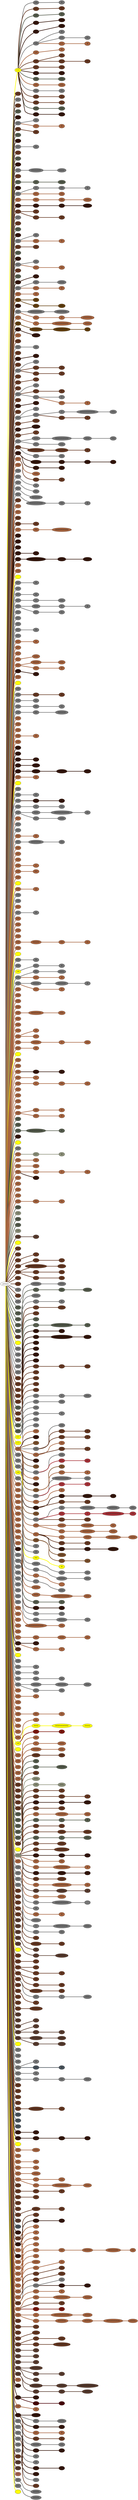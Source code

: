 graph {
 graph [rankdir=LR]
"primary" -- "X1" [penwidth=5,color=yellow]
"X1" [label="U U", style=filled, fillcolor=yellow]
"X1" -- "X1s1" [penwidth=5,color="#777777"]
"X1s1" [label="S R", style=filled, fillcolor="#777777"]
"X1s1" -- "X1s1:0" [penwidth=5,color="#777777"]
"X1s1:0" [label="/8", style=filled, fillcolor="#777777"]
"X1" -- "X1s2" [penwidth=5,color="#673923"]
"X1s2" [label="S V", style=filled, fillcolor="#673923"]
"X1s2" -- "X1s2:0" [penwidth=5,color="#673923"]
"X1s2:0" [label="(\\\\)", style=filled, fillcolor="#673923"]
"X1" -- "X1s3" [penwidth=5,color="#575E4E"]
"X1s3" [label="S R", style=filled, fillcolor="#575E4E"]
"X1s3" -- "X1s3:0" [penwidth=5,color="#575E4E"]
"X1s3:0" [label="/8", style=filled, fillcolor="#575E4E"]
"X1" -- "X1s4" [penwidth=5,color="#35170C"]
"X1s4" [label="S V", style=filled, fillcolor="#35170C"]
"X1s4" -- "X1s4:0" [penwidth=5,color="#35170C"]
"X1s4:0" [label="(\\\\\\\\)", style=filled, fillcolor="#35170C"]
"X1" -- "X1s5" [penwidth=5,color="#35170C"]
"X1s5" [label="S V", style=filled, fillcolor="#35170C"]
"X1s5" -- "X1s5:0" [penwidth=5,color="#35170C"]
"X1s5:0" [label="(\\\\\\\\)", style=filled, fillcolor="#35170C"]
"X1" -- "X1s6" [penwidth=5,color="#777777"]
"X1s6" [label="S R", style=filled, fillcolor="#777777"]
"X1s6" -- "X1s6:0" [penwidth=5,color="#777777"]
"X1s6:0" [label="/8", style=filled, fillcolor="#777777"]
"X1s6" -- "X1s6s1" [penwidth=5,color="#777777"]
"X1s6s1" [label="S U", style=filled, fillcolor="#777777"]
"X1s6s1" -- "X1s6s1:0" [penwidth=5,color="#777777"]
"X1s6s1:0" [label="(\\\\)", style=filled, fillcolor="#777777"]
"X1s6" -- "X1s6s2" [penwidth=5,color="#A86540"]
"X1s6s2" [label="S U", style=filled, fillcolor="#A86540"]
"X1s6s2" -- "X1s6s2:0" [penwidth=5,color="#A86540"]
"X1s6s2:0" [label="\\8", style=filled, fillcolor="#A86540"]
"X1" -- "X1s7" [penwidth=5,color="#A86540"]
"X1s7" [label="S R", style=filled, fillcolor="#A86540"]
"X1s7" -- "X1s7:0" [penwidth=5,color="#A86540"]
"X1s7:0" [label="/8", style=filled, fillcolor="#A86540"]
"X1" -- "X1s8" [penwidth=5,color="#673923"]
"X1s8" [label="S R", style=filled, fillcolor="#673923"]
"X1s8" -- "X1s8:0" [penwidth=5,color="#673923"]
"X1s8:0" [label="/8", style=filled, fillcolor="#673923"]
"X1s8" -- "X1s8s1" [penwidth=5,color="#673923"]
"X1s8s1" [label="S U", style=filled, fillcolor="#673923"]
"X1s8s1" -- "X1s8s1:0" [penwidth=5,color="#673923"]
"X1s8s1:0" [label="(\\\\)", style=filled, fillcolor="#673923"]
"X1" -- "X1s9" [penwidth=5,color="#673923"]
"X1s9" [label="S V", style=filled, fillcolor="#673923"]
"X1s9" -- "X1s9:0" [penwidth=5,color="#673923"]
"X1s9:0" [label="(\\\\)", style=filled, fillcolor="#673923"]
"X1" -- "X1s10" [penwidth=5,color="#35170C"]
"X1s10" [label="S R", style=filled, fillcolor="#35170C"]
"X1s10" -- "X1s10:0" [penwidth=5,color="#35170C"]
"X1s10:0" [label="\\8", style=filled, fillcolor="#35170C"]
"X1" -- "X1s11" [penwidth=5,color="#575E4E"]
"X1s11" [label="S R", style=filled, fillcolor="#575E4E"]
"X1s11" -- "X1s11:0" [penwidth=5,color="#575E4E"]
"X1s11:0" [label="(\\\\\\\\\\)", style=filled, fillcolor="#575E4E"]
"X1" -- "X1s12" [penwidth=5,color="#A86540"]
"X1s12" [label="S R", style=filled, fillcolor="#A86540"]
"X1s12" -- "X1s12:0" [penwidth=5,color="#A86540"]
"X1s12:0" [label="(\\\\\\\\\\)", style=filled, fillcolor="#A86540"]
"X1" -- "X1s13" [penwidth=5,color="#777777"]
"X1s13" [label="S R", style=filled, fillcolor="#777777"]
"X1s13" -- "X1s13:0" [penwidth=5,color="#777777"]
"X1s13:0" [label="(\\\\)", style=filled, fillcolor="#777777"]
"X1" -- "X1s14" [penwidth=5,color="#673923"]
"X1s14" [label="S R", style=filled, fillcolor="#673923"]
"X1s14" -- "X1s14:0" [penwidth=5,color="#673923"]
"X1s14:0" [label="/8", style=filled, fillcolor="#673923"]
"X1" -- "X1s15" [penwidth=5,color="#673923"]
"X1s15" [label="S R", style=filled, fillcolor="#673923"]
"X1s15" -- "X1s15:0" [penwidth=5,color="#673923"]
"X1s15:0" [label="\\8", style=filled, fillcolor="#673923"]
"X1" -- "X1s16" [penwidth=5,color="#575E4E"]
"X1s16" [label="S R", style=filled, fillcolor="#575E4E"]
"X1s16" -- "X1s16:0" [penwidth=5,color="#575E4E"]
"X1s16:0" [label="(\\\\\\\\)", style=filled, fillcolor="#575E4E"]
"X1" -- "X1s17" [penwidth=5,color="#35170C"]
"X1s17" [label="S R", style=filled, fillcolor="#35170C"]
"X1s17" -- "X1s17:0" [penwidth=5,color="#35170C"]
"X1s17:0" [label="(\\\\\\\\)", style=filled, fillcolor="#35170C"]
"primary" -- "1" [penwidth=5,color="#673923"]
"1" [label="S V", style=filled, fillcolor="#673923"]
"primary" -- "2" [penwidth=5,color="#777777"]
"2" [label="S V", style=filled, fillcolor="#777777"]
"primary" -- "3" [penwidth=5,color="#673923"]
"3" [label="S V", style=filled, fillcolor="#673923"]
"primary" -- "4" [penwidth=5,color="#575E4E"]
"4" [label="S V", style=filled, fillcolor="#575E4E"]
"primary" -- "5" [penwidth=5,color="#35170C"]
"5" [label="S V", style=filled, fillcolor="#35170C"]
"primary" -- "6" [penwidth=5,color="#777777"]
"6" [label="S V", style=filled, fillcolor="#777777"]
"6" -- "6:0" [penwidth=5,color="#777777"]
"6:0" [label="(\\\\)", style=filled, fillcolor="#777777"]
"6" -- "6s1" [penwidth=5,color="#A86540"]
"6s1" [label="S U", style=filled, fillcolor="#A86540"]
"6s1" -- "6s1:0" [penwidth=5,color="#A86540"]
"6s1:0" [label="/8", style=filled, fillcolor="#A86540"]
"primary" -- "7" [penwidth=5,color="#673923"]
"7" [label="S V", style=filled, fillcolor="#673923"]
"7" -- "7:0" [penwidth=5,color="#673923"]
"7:0" [label="\\8", style=filled, fillcolor="#673923"]
"primary" -- "8" [penwidth=5,color="#575E4E"]
"8" [label="S V", style=filled, fillcolor="#575E4E"]
"primary" -- "9" [penwidth=5,color="#35170C"]
"9" [label="S V", style=filled, fillcolor="#35170C"]
"primary" -- "10" [penwidth=5,color="#777777"]
"10" [label="S V", style=filled, fillcolor="#777777"]
"10" -- "10:0" [penwidth=5,color="#777777"]
"10:0" [label="(\\\\)", style=filled, fillcolor="#777777"]
"primary" -- "11" [penwidth=5,color="#673923"]
"11" [label="S V", style=filled, fillcolor="#673923"]
"primary" -- "12" [penwidth=5,color="#575E4E"]
"12" [label="S V", style=filled, fillcolor="#575E4E"]
"primary" -- "13" [penwidth=5,color="#35170C"]
"13" [label="S V", style=filled, fillcolor="#35170C"]
"primary" -- "14" [penwidth=5,color="#777777"]
"14" [label="S V", style=filled, fillcolor="#777777"]
"14" -- "14:0" [penwidth=5,color="#777777"]
"14:0" [label="O?O?O?O?O", style=filled, fillcolor="#777777"]
"14:0" -- "14:1" [penwidth=5,color="#777777"]
"14:1" [label="(\\\\\\\\\\\\\\\\)", style=filled, fillcolor="#777777"]
"primary" -- "15" [penwidth=5,color="#673923"]
"15" [label="S V", style=filled, fillcolor="#673923"]
"primary" -- "16" [penwidth=5,color="#575E4E"]
"16" [label="S V", style=filled, fillcolor="#575E4E"]
"16" -- "16:0" [penwidth=5,color="#575E4E"]
"16:0" [label="O", style=filled, fillcolor="#575E4E"]
"16:0" -- "16:1" [penwidth=5,color="#575E4E"]
"16:1" [label="(\\\\\\\\\\\\)", style=filled, fillcolor="#575E4E"]
"primary" -- "17" [penwidth=5,color="#35170C"]
"17" [label="S V", style=filled, fillcolor="#35170C"]
"primary" -- "18" [penwidth=5,color="#777777"]
"18" [label="S V", style=filled, fillcolor="#777777"]
"18" -- "18:0" [penwidth=5,color="#777777"]
"18:0" [label="O", style=filled, fillcolor="#777777"]
"18:0" -- "18:1" [penwidth=5,color="#777777"]
"18:1" [label="O\\O", style=filled, fillcolor="#777777"]
"18:1" -- "18:2" [penwidth=5,color="#777777"]
"18:2" [label="\\8", style=filled, fillcolor="#777777"]
"18" -- "18s1" [penwidth=5,color="#A86540"]
"18s1" [label="S U", style=filled, fillcolor="#A86540"]
"18s1" -- "18s1:0" [penwidth=5,color="#A86540"]
"18s1:0" [label="(\\\\\\)", style=filled, fillcolor="#A86540"]
"primary" -- "19" [penwidth=5,color="#A86540"]
"19" [label="S V", style=filled, fillcolor="#A86540"]
"19" -- "19:0" [penwidth=5,color="#A86540"]
"19:0" [label="O\\O", style=filled, fillcolor="#A86540"]
"19:0" -- "19:1" [penwidth=5,color="#A86540"]
"19:1" [label="O\\O", style=filled, fillcolor="#A86540"]
"19:1" -- "19:2" [penwidth=5,color="#A86540"]
"19:2" [label="(\\\\\\\\\\\\\\)", style=filled, fillcolor="#A86540"]
"primary" -- "20" [penwidth=5,color="#35170C"]
"20" [label="S V", style=filled, fillcolor="#35170C"]
"20" -- "20:0" [penwidth=5,color="#35170C"]
"20:0" [label="\\8", style=filled, fillcolor="#35170C"]
"20:0" -- "20:1" [penwidth=5,color="#35170C"]
"20:1" [label="O", style=filled, fillcolor="#35170C"]
"20:1" -- "20:2" [penwidth=5,color="#35170C"]
"20:2" [label="(\\\\\\\\\\\\\\\\)", style=filled, fillcolor="#35170C"]
"primary" -- "21" [penwidth=5,color="#673923"]
"21" [label="S V", style=filled, fillcolor="#673923"]
"21" -- "21:0" [penwidth=5,color="#673923"]
"21:0" [label="\\8", style=filled, fillcolor="#673923"]
"21" -- "21s1" [penwidth=5,color="#673923"]
"21s1" [label="S U", style=filled, fillcolor="#673923"]
"21s1" -- "21s1:0" [penwidth=5,color="#673923"]
"21s1:0" [label="\\8", style=filled, fillcolor="#673923"]
"primary" -- "22" [penwidth=5,color="#777777"]
"22" [label="S V", style=filled, fillcolor="#777777"]
"primary" -- "23" [penwidth=5,color="#673923"]
"23" [label="S V", style=filled, fillcolor="#673923"]
"primary" -- "24" [penwidth=5,color="#575E4E"]
"24" [label="S V", style=filled, fillcolor="#575E4E"]
"primary" -- "25" [penwidth=5,color="#35170C"]
"25" [label="S V", style=filled, fillcolor="#35170C"]
"primary" -- "26" [penwidth=5,color="#777777"]
"26" [label="S V", style=filled, fillcolor="#777777"]
"26" -- "26:0" [penwidth=5,color="#777777"]
"26:0" [label="(\\\\)", style=filled, fillcolor="#777777"]
"26" -- "26s1" [penwidth=5,color="#A86540"]
"26s1" [label="S U", style=filled, fillcolor="#A86540"]
"26s1" -- "26s1:0" [penwidth=5,color="#A86540"]
"26s1:0" [label="\\8", style=filled, fillcolor="#A86540"]
"primary" -- "27" [penwidth=5,color="#673923"]
"27" [label="S V", style=filled, fillcolor="#673923"]
"27" -- "27:0" [penwidth=5,color="#673923"]
"27:0" [label="\\8", style=filled, fillcolor="#673923"]
"primary" -- "28" [penwidth=5,color="#575E4E"]
"28" [label="S V", style=filled, fillcolor="#575E4E"]
"primary" -- "29" [penwidth=5,color="#35170C"]
"29" [label="S V", style=filled, fillcolor="#35170C"]
"primary" -- "30" [penwidth=5,color="#777777"]
"30" [label="S V", style=filled, fillcolor="#777777"]
"30" -- "30:0" [penwidth=5,color="#777777"]
"30:0" [label="(\\\\\\)", style=filled, fillcolor="#777777"]
"30" -- "30s1" [penwidth=5,color="#A86540"]
"30s1" [label="S U", style=filled, fillcolor="#A86540"]
"30s1" -- "30s1:0" [penwidth=5,color="#A86540"]
"30s1:0" [label="(\\\\)", style=filled, fillcolor="#A86540"]
"primary" -- "31" [penwidth=5,color="#673923"]
"31" [label="S V", style=filled, fillcolor="#673923"]
"primary" -- "32" [penwidth=5,color="#575E4E"]
"32" [label="S V", style=filled, fillcolor="#575E4E"]
"primary" -- "33" [penwidth=5,color="#35170C"]
"33" [label="S V", style=filled, fillcolor="#35170C"]
"33" -- "33:0" [penwidth=5,color="#35170C"]
"33:0" [label="(\\\\)", style=filled, fillcolor="#35170C"]
"primary" -- "34" [penwidth=5,color="#777777"]
"34" [label="S V", style=filled, fillcolor="#777777"]
"34" -- "34:0" [penwidth=5,color="#777777"]
"34:0" [label="O\\O", style=filled, fillcolor="#777777"]
"34:0" -- "34:1" [penwidth=5,color="#777777"]
"34:1" [label="(\\\\\\\\\\\\\\\\)", style=filled, fillcolor="#777777"]
"34" -- "34s1" [penwidth=5,color="#A86540"]
"34s1" [label="S U", style=filled, fillcolor="#A86540"]
"34s1" -- "34s1:0" [penwidth=5,color="#A86540"]
"34s1:0" [label="\\8", style=filled, fillcolor="#A86540"]
"primary" -- "35" [penwidth=5,color="#A86540"]
"35" [label="S V", style=filled, fillcolor="#A86540"]
"35" -- "35:0" [penwidth=5,color="#A86540"]
"35:0" [label="\\8", style=filled, fillcolor="#A86540"]
"primary" -- "36" [penwidth=5,color="#64400F"]
"36" [label="S V", style=filled, fillcolor="#64400F"]
"36" -- "36:0" [penwidth=5,color="#64400F"]
"36:0" [label="\\8", style=filled, fillcolor="#64400F"]
"36" -- "36s1" [penwidth=5,color="#64400F"]
"36s1" [label="S U", style=filled, fillcolor="#64400F"]
"36s1" -- "36s1:0" [penwidth=5,color="#64400F"]
"36s1:0" [label="(\\\\\\\\\\)", style=filled, fillcolor="#64400F"]
"primary" -- "37" [penwidth=5,color="#35170C"]
"37" [label="S V", style=filled, fillcolor="#35170C"]
"primary" -- "38" [penwidth=5,color="#777777"]
"38" [label="S V", style=filled, fillcolor="#777777"]
"38" -- "38:0" [penwidth=5,color="#777777"]
"38:0" [label="O\\O\\O\\O\\O\\O\\O", style=filled, fillcolor="#777777"]
"38:0" -- "38:1" [penwidth=5,color="#777777"]
"38:1" [label="O\\O\\O\\O\\O\\O", style=filled, fillcolor="#777777"]
"38" -- "38s1" [penwidth=5,color="#A86540"]
"38s1" [label="S U", style=filled, fillcolor="#A86540"]
"38s1" -- "38s1:0" [penwidth=5,color="#A86540"]
"38s1:0" [label="O", style=filled, fillcolor="#A86540"]
"38s1:0" -- "38s1:1" [penwidth=5,color="#A86540"]
"38s1:1" [label="(?????????)", style=filled, fillcolor="#A86540"]
"primary" -- "39" [penwidth=5,color="#A86540"]
"39" [label="S V", style=filled, fillcolor="#A86540"]
"39" -- "39:0" [penwidth=5,color="#A86540"]
"39:0" [label="O", style=filled, fillcolor="#A86540"]
"39:0" -- "39:1" [penwidth=5,color="#A86540"]
"39:1" [label="O\\O\\O\\O\\O\\O\\O\\O", style=filled, fillcolor="#A86540"]
"39:1" -- "39:2" [penwidth=5,color="#A86540"]
"39:2" [label="(\\\\\\\\\\\\\\\\)", style=filled, fillcolor="#A86540"]
"primary" -- "40" [penwidth=5,color="#64400F"]
"40" [label="S V", style=filled, fillcolor="#64400F"]
"40" -- "40:0" [penwidth=5,color="#64400F"]
"40:0" [label="O\\O\\O\\O\\O", style=filled, fillcolor="#64400F"]
"40:0" -- "40:1" [penwidth=5,color="#64400F"]
"40:1" [label="O\\O\\O\\O\\O\\O\\O", style=filled, fillcolor="#64400F"]
"40:1" -- "40:2" [penwidth=5,color="#64400F"]
"40:2" [label="(\\\\\\)", style=filled, fillcolor="#64400F"]
"primary" -- "41" [penwidth=5,color="#35170C"]
"41" [label="S V", style=filled, fillcolor="#35170C"]
"41" -- "41:0" [penwidth=5,color="#35170C"]
"41:0" [label="(\\\\\\\\\\\\\\)", style=filled, fillcolor="#35170C"]
"primary" -- "42" [penwidth=5,color="#A86540"]
"42" [label="S V", style=filled, fillcolor="#A86540"]
"primary" -- "43" [penwidth=5,color="#673923"]
"43" [label="S R", style=filled, fillcolor="#673923"]
"primary" -- "44" [penwidth=5,color="#777777"]
"44" [label="S V", style=filled, fillcolor="#777777"]
"44" -- "44:0" [penwidth=5,color="#777777"]
"44:0" [label="(\\\\)", style=filled, fillcolor="#777777"]
"primary" -- "45" [penwidth=5,color="#673923"]
"45" [label="S V", style=filled, fillcolor="#673923"]
"primary" -- "46" [penwidth=5,color="#35170C"]
"46" [label="S V", style=filled, fillcolor="#35170C"]
"46" -- "46:0" [penwidth=5,color="#35170C"]
"46:0" [label="\\8", style=filled, fillcolor="#35170C"]
"primary" -- "47" [penwidth=5,color="#673923"]
"47" [label="S V", style=filled, fillcolor="#673923"]
"primary" -- "48" [penwidth=5,color="#777777"]
"48" [label="S V", style=filled, fillcolor="#777777"]
"48" -- "48:0" [penwidth=5,color="#777777"]
"48:0" [label="(\\\\\\)", style=filled, fillcolor="#777777"]
"48" -- "48s1" [penwidth=5,color="#673923"]
"48s1" [label="S U", style=filled, fillcolor="#673923"]
"48s1" -- "48s1:0" [penwidth=5,color="#673923"]
"48s1:0" [label="\\8", style=filled, fillcolor="#673923"]
"48" -- "48s2" [penwidth=5,color="#673923"]
"48s2" [label="S U", style=filled, fillcolor="#673923"]
"48s2" -- "48s2:0" [penwidth=5,color="#673923"]
"48s2:0" [label="\\8", style=filled, fillcolor="#673923"]
"primary" -- "49" [penwidth=5,color="#673923"]
"49" [label="S V", style=filled, fillcolor="#673923"]
"primary" -- "50" [penwidth=5,color="#673923"]
"50" [label="S V", style=filled, fillcolor="#673923"]
"50" -- "50:0" [penwidth=5,color="#673923"]
"50:0" [label="\\8", style=filled, fillcolor="#673923"]
"primary" -- "51" [penwidth=5,color="#673923"]
"51" [label="S V", style=filled, fillcolor="#673923"]
"primary" -- "52" [penwidth=5,color="#777777"]
"52" [label="S V", style=filled, fillcolor="#777777"]
"52" -- "52:0" [penwidth=5,color="#777777"]
"52:0" [label="(\\\\)", style=filled, fillcolor="#777777"]
"52" -- "52s1" [penwidth=5,color="#673923"]
"52s1" [label="S U", style=filled, fillcolor="#673923"]
"52s1" -- "52s1:0" [penwidth=5,color="#673923"]
"52s1:0" [label="\\8", style=filled, fillcolor="#673923"]
"52" -- "52s2" [penwidth=5,color="#777777"]
"52s2" [label="S U", style=filled, fillcolor="#777777"]
"52s2" -- "52s2:0" [penwidth=5,color="#777777"]
"52s2:0" [label="O", style=filled, fillcolor="#777777"]
"52s2" -- "52s2s1" [penwidth=5,color="#A86540"]
"52s2s1" [label="S U", style=filled, fillcolor="#A86540"]
"52s2s1" -- "52s2s1:0" [penwidth=5,color="#A86540"]
"52s2s1:0" [label="\\8", style=filled, fillcolor="#A86540"]
"primary" -- "53" [penwidth=5,color="#673923"]
"53" [label="S V", style=filled, fillcolor="#673923"]
"primary" -- "54" [penwidth=5,color="#35170C"]
"54" [label="S V", style=filled, fillcolor="#35170C"]
"54" -- "54:0" [penwidth=5,color="#35170C"]
"54:0" [label="\\8", style=filled, fillcolor="#35170C"]
"primary" -- "55" [penwidth=5,color="#673923"]
"55" [label="S V", style=filled, fillcolor="#673923"]
"primary" -- "56" [penwidth=5,color="#777777"]
"56" [label="S V", style=filled, fillcolor="#777777"]
"56" -- "56:0" [penwidth=5,color="#777777"]
"56:0" [label="(\\\\)", style=filled, fillcolor="#777777"]
"56" -- "56s1" [penwidth=5,color="#777777"]
"56s1" [label="S U", style=filled, fillcolor="#777777"]
"56s1" -- "56s1:0" [penwidth=5,color="#777777"]
"56s1:0" [label="O", style=filled, fillcolor="#777777"]
"56s1:0" -- "56s1:1" [penwidth=5,color="#777777"]
"56s1:1" [label="O\\O\\O\\O\\O\\O\\O\\O\\O", style=filled, fillcolor="#777777"]
"56s1:1" -- "56s1:2" [penwidth=5,color="#777777"]
"56s1:2" [label="(\\\\\\\\\\)", style=filled, fillcolor="#777777"]
"56s1" -- "56s1s1" [penwidth=5,color="#673923"]
"56s1s1" [label="S U", style=filled, fillcolor="#673923"]
"56s1s1" -- "56s1s1:0" [penwidth=5,color="#673923"]
"56s1s1:0" [label="\\8", style=filled, fillcolor="#673923"]
"primary" -- "57" [penwidth=5,color="#673923"]
"57" [label="S V", style=filled, fillcolor="#673923"]
"57" -- "57:0" [penwidth=5,color="#673923"]
"57:0" [label="(\\\\\\\\\\)", style=filled, fillcolor="#673923"]
"primary" -- "58" [penwidth=5,color="#35170C"]
"58" [label="S V", style=filled, fillcolor="#35170C"]
"58" -- "58:0" [penwidth=5,color="#35170C"]
"58:0" [label="O\\O\\O", style=filled, fillcolor="#35170C"]
"primary" -- "59" [penwidth=5,color="#673923"]
"59" [label="S V", style=filled, fillcolor="#673923"]
"59" -- "59:0" [penwidth=5,color="#673923"]
"59:0" [label="\\8", style=filled, fillcolor="#673923"]
"primary" -- "60" [penwidth=5,color="#777777"]
"60" [label="S V", style=filled, fillcolor="#777777"]
"60" -- "60:0" [penwidth=5,color="#777777"]
"60:0" [label="O\\O\\O", style=filled, fillcolor="#777777"]
"60:0" -- "60:1" [penwidth=5,color="#777777"]
"60:1" [label="O\\O\\O\\O\\O\\O\\O\\O", style=filled, fillcolor="#777777"]
"60:1" -- "60:2" [penwidth=5,color="#777777"]
"60:2" [label="O\\O\\O", style=filled, fillcolor="#777777"]
"60:2" -- "60:3" [penwidth=5,color="#777777"]
"60:3" [label="(\\\\\\\\)", style=filled, fillcolor="#777777"]
"60" -- "60s1" [penwidth=5,color="#777777"]
"60s1" [label="S U", style=filled, fillcolor="#777777"]
"60s1" -- "60s1:0" [penwidth=5,color="#777777"]
"60s1:0" [label="(\\\\\\\\\\)", style=filled, fillcolor="#777777"]
"primary" -- "61" [penwidth=5,color="#673923"]
"61" [label="S V", style=filled, fillcolor="#673923"]
"61" -- "61:0" [penwidth=5,color="#673923"]
"61:0" [label="O\\O\\O\\O\\O\\O\\O", style=filled, fillcolor="#673923"]
"61:0" -- "61:1" [penwidth=5,color="#673923"]
"61:1" [label="O\\O\\O\\O\\O", style=filled, fillcolor="#673923"]
"61:1" -- "61:2" [penwidth=5,color="#673923"]
"61:2" [label="\\8", style=filled, fillcolor="#673923"]
"61" -- "61s1" [penwidth=5,color="#777777"]
"61s1" [label="S U", style=filled, fillcolor="#777777"]
"61s1" -- "61s1:0" [penwidth=5,color="#777777"]
"61s1:0" [label="(\\\\\\)", style=filled, fillcolor="#777777"]
"primary" -- "62" [penwidth=5,color="#35170C"]
"62" [label="S V", style=filled, fillcolor="#35170C"]
"62" -- "62:0" [penwidth=5,color="#35170C"]
"62:0" [label="O\\O\\O\\O", style=filled, fillcolor="#35170C"]
"62:0" -- "62:1" [penwidth=5,color="#35170C"]
"62:1" [label="O", style=filled, fillcolor="#35170C"]
"62:1" -- "62:2" [penwidth=5,color="#35170C"]
"62:2" [label="O\\O", style=filled, fillcolor="#35170C"]
"62:2" -- "62:3" [penwidth=5,color="#35170C"]
"62:3" [label="(\\\\)", style=filled, fillcolor="#35170C"]
"62" -- "62s1" [penwidth=5,color="#35170C"]
"62s1" [label="S U", style=filled, fillcolor="#35170C"]
"62s1" -- "62s1:0" [penwidth=5,color="#35170C"]
"62s1:0" [label="\\8", style=filled, fillcolor="#35170C"]
"primary" -- "63" [penwidth=5,color="#A86540"]
"63" [label="S V", style=filled, fillcolor="#A86540"]
"63" -- "63:0" [penwidth=5,color="#A86540"]
"63:0" [label="(\\\\\\\\\\\\)", style=filled, fillcolor="#A86540"]
"63" -- "63s1" [penwidth=5,color="#673923"]
"63s1" [label="S U", style=filled, fillcolor="#673923"]
"63s1" -- "63s1:0" [penwidth=5,color="#673923"]
"63s1:0" [label="\\8", style=filled, fillcolor="#673923"]
"primary" -- "64" [penwidth=5,color="#A86540"]
"64" [label="S R", style=filled, fillcolor="#A86540"]
"primary" -- "65" [penwidth=5,color="#777777"]
"65" [label="S R", style=filled, fillcolor="#777777"]
"primary" -- "66" [penwidth=5,color="#777777"]
"66" [label="S V", style=filled, fillcolor="#777777"]
"66" -- "66:0" [penwidth=5,color="#777777"]
"66:0" [label="\\8", style=filled, fillcolor="#777777"]
"primary" -- "67" [penwidth=5,color="#777777"]
"67" [label="S V", style=filled, fillcolor="#777777"]
"67" -- "67:0" [penwidth=5,color="#777777"]
"67:0" [label="(\\\\\\\\)", style=filled, fillcolor="#777777"]
"primary" -- "68" [penwidth=5,color="#777777"]
"68" [label="S V", style=filled, fillcolor="#777777"]
"68" -- "68:0" [penwidth=5,color="#777777"]
"68:0" [label="O\\O\\O\\O\\O", style=filled, fillcolor="#777777"]
"primary" -- "69" [penwidth=5,color="#777777"]
"69" [label="S V", style=filled, fillcolor="#777777"]
"69" -- "69:0" [penwidth=5,color="#777777"]
"69:0" [label="O\\O\\O\\O\\O\\O\\O\\O", style=filled, fillcolor="#777777"]
"69:0" -- "69:1" [penwidth=5,color="#777777"]
"69:1" [label="O\\O", style=filled, fillcolor="#777777"]
"69:1" -- "69:2" [penwidth=5,color="#777777"]
"69:2" [label="\\8", style=filled, fillcolor="#777777"]
"primary" -- "70" [penwidth=5,color="#673923"]
"70" [label="S V", style=filled, fillcolor="#673923"]
"primary" -- "71" [penwidth=5,color="#A86540"]
"71" [label="S V", style=filled, fillcolor="#A86540"]
"primary" -- "72" [penwidth=5,color="#A86540"]
"72" [label="S V", style=filled, fillcolor="#A86540"]
"primary" -- "73" [penwidth=5,color="#673923"]
"73" [label="S R", style=filled, fillcolor="#673923"]
"primary" -- "74" [penwidth=5,color="#673923"]
"74" [label="S R", style=filled, fillcolor="#673923"]
"74" -- "74:0" [penwidth=5,color="#673923"]
"74:0" [label="\\8", style=filled, fillcolor="#673923"]
"primary" -- "75" [penwidth=5,color="#A86540"]
"75" [label="S R", style=filled, fillcolor="#A86540"]
"75" -- "75:0" [penwidth=5,color="#A86540"]
"75:0" [label="O\\O", style=filled, fillcolor="#A86540"]
"75:0" -- "75:1" [penwidth=5,color="#A86540"]
"75:1" [label="O\\O\\O\\O\\O\\O\\O\\O", style=filled, fillcolor="#A86540"]
"primary" -- "76" [penwidth=5,color="#35170C"]
"76" [label="S R", style=filled, fillcolor="#35170C"]
"primary" -- "77" [penwidth=5,color="#35170C"]
"77" [label="S R", style=filled, fillcolor="#35170C"]
"primary" -- "78" [penwidth=5,color="#35170C"]
"78" [label="S R", style=filled, fillcolor="#35170C"]
"primary" -- "79" [penwidth=5,color="#35170C"]
"79" [label="S R", style=filled, fillcolor="#35170C"]
"79" -- "79:0" [penwidth=5,color="#35170C"]
"79:0" [label="\\8", style=filled, fillcolor="#35170C"]
"primary" -- "80" [penwidth=5,color="#35170C"]
"80" [label="S V", style=filled, fillcolor="#35170C"]
"80" -- "80:0" [penwidth=5,color="#35170C"]
"80:0" [label="O\\O\\O\\O\\O\\O\\O\\O", style=filled, fillcolor="#35170C"]
"80:0" -- "80:1" [penwidth=5,color="#35170C"]
"80:1" [label="O\\O\\O", style=filled, fillcolor="#35170C"]
"80:1" -- "80:2" [penwidth=5,color="#35170C"]
"80:2" [label="(\\\\\\\\\\\\\\\\)", style=filled, fillcolor="#35170C"]
"primary" -- "81" [penwidth=5,color="#A86540"]
"81" [label="S R", style=filled, fillcolor="#A86540"]
"primary" -- "82" [penwidth=5,color="#A86540"]
"82" [label="S R", style=filled, fillcolor="#A86540"]
"primary" -- "K1" [penwidth=5,color=yellow]
"K1" [label=" ", style=filled, fillcolor=yellow]
"primary" -- "83" [penwidth=5,color="#777777"]
"83" [label="S V", style=filled, fillcolor="#777777"]
"83" -- "83:0" [penwidth=5,color="#777777"]
"83:0" [label="\\8", style=filled, fillcolor="#777777"]
"primary" -- "84" [penwidth=5,color="#777777"]
"84" [label="S V", style=filled, fillcolor="#777777"]
"primary" -- "85" [penwidth=5,color="#777777"]
"85" [label="S V", style=filled, fillcolor="#777777"]
"85" -- "85:0" [penwidth=5,color="#777777"]
"85:0" [label="\\8", style=filled, fillcolor="#777777"]
"primary" -- "86" [penwidth=5,color="#777777"]
"86" [label="S V", style=filled, fillcolor="#777777"]
"86" -- "86:0" [penwidth=5,color="#777777"]
"86:0" [label="O", style=filled, fillcolor="#777777"]
"86:0" -- "86:1" [penwidth=5,color="#777777"]
"86:1" [label="(\\\\\\\\\\)", style=filled, fillcolor="#777777"]
"primary" -- "87" [penwidth=5,color="#777777"]
"87" [label="S V", style=filled, fillcolor="#777777"]
"87" -- "87:0" [penwidth=5,color="#777777"]
"87:0" [label="O\\O\\O", style=filled, fillcolor="#777777"]
"87:0" -- "87:1" [penwidth=5,color="#777777"]
"87:1" [label="O", style=filled, fillcolor="#777777"]
"87:1" -- "87:2" [penwidth=5,color="#777777"]
"87:2" [label="\\8", style=filled, fillcolor="#777777"]
"87" -- "87s1" [penwidth=5,color="#777777"]
"87s1" [label="S U", style=filled, fillcolor="#777777"]
"87s1" -- "87s1:0" [penwidth=5,color="#777777"]
"87s1:0" [label="(\\\\)", style=filled, fillcolor="#777777"]
"primary" -- "88" [penwidth=5,color="#777777"]
"88" [label="S V", style=filled, fillcolor="#777777"]
"primary" -- "89" [penwidth=5,color="#777777"]
"89" [label="S V", style=filled, fillcolor="#777777"]
"primary" -- "90" [penwidth=5,color="#777777"]
"90" [label="S V", style=filled, fillcolor="#777777"]
"primary" -- "91" [penwidth=5,color="#777777"]
"91" [label="S V", style=filled, fillcolor="#777777"]
"91" -- "91:0" [penwidth=5,color="#777777"]
"91:0" [label="\\8", style=filled, fillcolor="#777777"]
"primary" -- "92" [penwidth=5,color="#777777"]
"92" [label="S V", style=filled, fillcolor="#777777"]
"primary" -- "93" [penwidth=5,color="#A86540"]
"93" [label="S V", style=filled, fillcolor="#A86540"]
"93" -- "93:0" [penwidth=5,color="#A86540"]
"93:0" [label="\\8", style=filled, fillcolor="#A86540"]
"primary" -- "94" [penwidth=5,color="#A86540"]
"94" [label="S V", style=filled, fillcolor="#A86540"]
"primary" -- "95" [penwidth=5,color="#A86540"]
"95" [label="S V", style=filled, fillcolor="#A86540"]
"primary" -- "96" [penwidth=5,color="#A86540"]
"96" [label="S V", style=filled, fillcolor="#A86540"]
"96" -- "96:0" [penwidth=5,color="#A86540"]
"96:0" [label="(\\\\\\\\\\\\)", style=filled, fillcolor="#A86540"]
"primary" -- "97" [penwidth=5,color="#A86540"]
"97" [label="S V", style=filled, fillcolor="#A86540"]
"97" -- "97:0" [penwidth=5,color="#A86540"]
"97:0" [label="O\\O\\O\\O", style=filled, fillcolor="#A86540"]
"97:0" -- "97:1" [penwidth=5,color="#A86540"]
"97:1" [label="(\\\\\\\\\\)", style=filled, fillcolor="#A86540"]
"97" -- "97s1" [penwidth=5,color="#A86540"]
"97s1" [label="S U", style=filled, fillcolor="#A86540"]
"97s1" -- "97s1:0" [penwidth=5,color="#A86540"]
"97s1:0" [label="\\8", style=filled, fillcolor="#A86540"]
"primary" -- "98" [penwidth=5,color="#35170C"]
"98" [label="S V", style=filled, fillcolor="#35170C"]
"98" -- "98:0" [penwidth=5,color="#35170C"]
"98:0" [label="\\8", style=filled, fillcolor="#35170C"]
"primary" -- "99" [penwidth=5,color="#A86540"]
"99" [label="S R", style=filled, fillcolor="#A86540"]
"primary" -- "K2" [penwidth=5,color=yellow]
"K2" [label=" ", style=filled, fillcolor=yellow]
"primary" -- "100" [penwidth=5,color="#777777"]
"100" [label="S R", style=filled, fillcolor="#777777"]
"primary" -- "101" [penwidth=5,color="#777777"]
"101" [label="S R", style=filled, fillcolor="#777777"]
"101" -- "101s1" [penwidth=5,color="#673923"]
"101s1" [label="S U", style=filled, fillcolor="#673923"]
"101s1" -- "101s1:0" [penwidth=5,color="#673923"]
"101s1:0" [label="\\8", style=filled, fillcolor="#673923"]
"primary" -- "102" [penwidth=5,color="#777777"]
"102" [label="S R", style=filled, fillcolor="#777777"]
"102" -- "102:0" [penwidth=5,color="#777777"]
"102:0" [label="(\\\\)", style=filled, fillcolor="#777777"]
"primary" -- "103" [penwidth=5,color="#777777"]
"103" [label="S R", style=filled, fillcolor="#777777"]
"103" -- "103:0" [penwidth=5,color="#777777"]
"103:0" [label="O\\O", style=filled, fillcolor="#777777"]
"103:0" -- "103:1" [penwidth=5,color="#777777"]
"103:1" [label="(\\\\)", style=filled, fillcolor="#777777"]
"primary" -- "104" [penwidth=5,color="#777777"]
"104" [label="S R", style=filled, fillcolor="#777777"]
"104" -- "104:0" [penwidth=5,color="#777777"]
"104:0" [label="O\\O", style=filled, fillcolor="#777777"]
"104:0" -- "104:1" [penwidth=5,color="#777777"]
"104:1" [label="O\\O\\O\\O\\O", style=filled, fillcolor="#777777"]
"primary" -- "105" [penwidth=5,color="#A86540"]
"105" [label="S R", style=filled, fillcolor="#A86540"]
"primary" -- "106" [penwidth=5,color="#A86540"]
"106" [label="S R", style=filled, fillcolor="#A86540"]
"primary" -- "107" [penwidth=5,color="#A86540"]
"107" [label="S R", style=filled, fillcolor="#A86540"]
"primary" -- "108" [penwidth=5,color="#A86540"]
"108" [label="S R", style=filled, fillcolor="#A86540"]
"108" -- "108:0" [penwidth=5,color="#A86540"]
"108:0" [label="\\8", style=filled, fillcolor="#A86540"]
"primary" -- "109" [penwidth=5,color="#A86540"]
"109" [label="S R", style=filled, fillcolor="#A86540"]
"primary" -- "110" [penwidth=5,color="#35170C"]
"110" [label="S R", style=filled, fillcolor="#35170C"]
"primary" -- "111" [penwidth=5,color="#35170C"]
"111" [label="S R", style=filled, fillcolor="#35170C"]
"primary" -- "112" [penwidth=5,color="#35170C"]
"112" [label="S R", style=filled, fillcolor="#35170C"]
"112" -- "112:0" [penwidth=5,color="#35170C"]
"112:0" [label="\\8", style=filled, fillcolor="#35170C"]
"primary" -- "113" [penwidth=5,color="#35170C"]
"113" [label="S R", style=filled, fillcolor="#35170C"]
"113" -- "113:0" [penwidth=5,color="#35170C"]
"113:0" [label="(\\\\\\\\\\\\)", style=filled, fillcolor="#35170C"]
"primary" -- "114" [penwidth=5,color="#35170C"]
"114" [label="S R", style=filled, fillcolor="#35170C"]
"114" -- "114:0" [penwidth=5,color="#35170C"]
"114:0" [label="O\\O\\O", style=filled, fillcolor="#35170C"]
"114:0" -- "114:1" [penwidth=5,color="#35170C"]
"114:1" [label="O\\O\\O\\O", style=filled, fillcolor="#35170C"]
"114:1" -- "114:2" [penwidth=5,color="#35170C"]
"114:2" [label="(\\\\\\\\\\)", style=filled, fillcolor="#35170C"]
"primary" -- "115" [penwidth=5,color="#A86540"]
"115" [label="S R", style=filled, fillcolor="#A86540"]
"115" -- "115:0" [penwidth=5,color="#A86540"]
"115:0" [label="\\8", style=filled, fillcolor="#A86540"]
"primary" -- "K3" [penwidth=5,color=yellow]
"K3" [label=" ", style=filled, fillcolor=yellow]
"primary" -- "116" [penwidth=5,color="#777777"]
"116" [label="S R", style=filled, fillcolor="#777777"]
"primary" -- "117" [penwidth=5,color="#777777"]
"117" [label="S R", style=filled, fillcolor="#777777"]
"117" -- "117:0" [penwidth=5,color="#777777"]
"117:0" [label="\\8", style=filled, fillcolor="#777777"]
"primary" -- "118" [penwidth=5,color="#777777"]
"118" [label="S R", style=filled, fillcolor="#777777"]
"118" -- "118s1" [penwidth=5,color="#35170C"]
"118s1" [label="S U", style=filled, fillcolor="#35170C"]
"118s1" -- "118s1:0" [penwidth=5,color="#35170C"]
"118s1:0" [label="\\8", style=filled, fillcolor="#35170C"]
"primary" -- "119" [penwidth=5,color="#777777"]
"119" [label="S R", style=filled, fillcolor="#777777"]
"119" -- "119:0" [penwidth=5,color="#777777"]
"119:0" [label="O", style=filled, fillcolor="#777777"]
"119:0" -- "119:1" [penwidth=5,color="#777777"]
"119:1" [label="(\\\\\\)", style=filled, fillcolor="#777777"]
"primary" -- "120" [penwidth=5,color="#777777"]
"120" [label="S R", style=filled, fillcolor="#777777"]
"120" -- "120:0" [penwidth=5,color="#777777"]
"120:0" [label="O\\O\\O", style=filled, fillcolor="#777777"]
"120:0" -- "120:1" [penwidth=5,color="#777777"]
"120:1" [label="O\\O\\O\\O\\O\\O\\O\\O\\O", style=filled, fillcolor="#777777"]
"120:1" -- "120:2" [penwidth=5,color="#777777"]
"120:2" [label="(\\\\)", style=filled, fillcolor="#777777"]
"120" -- "120s1" [penwidth=5,color="#777777"]
"120s1" [label="S U", style=filled, fillcolor="#777777"]
"120s1" -- "120s1:0" [penwidth=5,color="#777777"]
"120s1:0" [label="(\\\\\\\\\\\\\\)", style=filled, fillcolor="#777777"]
"primary" -- "121" [penwidth=5,color="#A86540"]
"121" [label="S V", style=filled, fillcolor="#A86540"]
"primary" -- "122" [penwidth=5,color="#777777"]
"122" [label="S V", style=filled, fillcolor="#777777"]
"primary" -- "123" [penwidth=5,color="#777777"]
"123" [label="S V", style=filled, fillcolor="#777777"]
"primary" -- "124" [penwidth=5,color="#A86540"]
"124" [label="S V", style=filled, fillcolor="#A86540"]
"124" -- "124:0" [penwidth=5,color="#A86540"]
"124:0" [label="\\8", style=filled, fillcolor="#A86540"]
"primary" -- "125" [penwidth=5,color="#777777"]
"125" [label="S V", style=filled, fillcolor="#777777"]
"125" -- "125:0" [penwidth=5,color="#777777"]
"125:0" [label="O\\O\\O\\O\\O\\O", style=filled, fillcolor="#777777"]
"125:0" -- "125:1" [penwidth=5,color="#777777"]
"125:1" [label="(\\\\\\)", style=filled, fillcolor="#777777"]
"primary" -- "126" [penwidth=5,color="#A86540"]
"126" [label="S R", style=filled, fillcolor="#A86540"]
"primary" -- "127" [penwidth=5,color="#A86540"]
"127" [label="S V", style=filled, fillcolor="#A86540"]
"primary" -- "128" [penwidth=5,color="#A86540"]
"128" [label="S R", style=filled, fillcolor="#A86540"]
"primary" -- "129" [penwidth=5,color="#A86540"]
"129" [label="S R", style=filled, fillcolor="#A86540"]
"129" -- "129:0" [penwidth=5,color="#A86540"]
"129:0" [label="O", style=filled, fillcolor="#A86540"]
"primary" -- "130" [penwidth=5,color="#A86540"]
"130" [label="S R", style=filled, fillcolor="#A86540"]
"130" -- "130:0" [penwidth=5,color="#A86540"]
"130:0" [label="O\\O", style=filled, fillcolor="#A86540"]
"primary" -- "131" [penwidth=5,color="#A86540"]
"131" [label="S R", style=filled, fillcolor="#A86540"]
"primary" -- "K4" [penwidth=5,color=yellow]
"K4" [label=" ", style=filled, fillcolor=yellow]
"primary" -- "132" [penwidth=5,color="#A86540"]
"132" [label="S R", style=filled, fillcolor="#A86540"]
"132" -- "132:0" [penwidth=5,color="#A86540"]
"132:0" [label="\\8", style=filled, fillcolor="#A86540"]
"primary" -- "133" [penwidth=5,color="#777777"]
"133" [label="S R", style=filled, fillcolor="#777777"]
"primary" -- "134" [penwidth=5,color="#777777"]
"134" [label="S R", style=filled, fillcolor="#777777"]
"primary" -- "135" [penwidth=5,color="#A86540"]
"135" [label="S V", style=filled, fillcolor="#A86540"]
"primary" -- "136" [penwidth=5,color="#777777"]
"136" [label="S V", style=filled, fillcolor="#777777"]
"136" -- "136:0" [penwidth=5,color="#777777"]
"136:0" [label="\\8", style=filled, fillcolor="#777777"]
"primary" -- "137" [penwidth=5,color="#A86540"]
"137" [label="S R", style=filled, fillcolor="#A86540"]
"primary" -- "138" [penwidth=5,color="#A86540"]
"138" [label="S R", style=filled, fillcolor="#A86540"]
"primary" -- "139" [penwidth=5,color="#A86540"]
"139" [label="S R", style=filled, fillcolor="#A86540"]
"primary" -- "140" [penwidth=5,color="#A86540"]
"140" [label="S R", style=filled, fillcolor="#A86540"]
"primary" -- "141" [penwidth=5,color="#A86540"]
"141" [label="S R", style=filled, fillcolor="#A86540"]
"141" -- "141:0" [penwidth=5,color="#A86540"]
"141:0" [label="O\\O\\O\\O", style=filled, fillcolor="#A86540"]
"141:0" -- "141:1" [penwidth=5,color="#A86540"]
"141:1" [label="O\\O", style=filled, fillcolor="#A86540"]
"141:1" -- "141:2" [penwidth=5,color="#A86540"]
"141:2" [label="(\\\\)", style=filled, fillcolor="#A86540"]
"primary" -- "142" [penwidth=5,color="#A86540"]
"142" [label="S R", style=filled, fillcolor="#A86540"]
"primary" -- "K5" [penwidth=5,color=yellow]
"K5" [label=" ", style=filled, fillcolor=yellow]
"primary" -- "143" [penwidth=5,color="#777777"]
"143" [label="S R", style=filled, fillcolor="#777777"]
"143" -- "143:0" [penwidth=5,color="#777777"]
"143:0" [label="\\8", style=filled, fillcolor="#777777"]
"primary" -- "144" [penwidth=5,color="#777777"]
"144" [label="S R", style=filled, fillcolor="#777777"]
"primary" -- "145" [penwidth=5,color=yellow]
"145" [label="S R", style=filled, fillcolor=yellow]
"145" -- "145s1" [penwidth=5,color="#777777"]
"145s1" [label="S U", style=filled, fillcolor="#777777"]
"145s1" -- "145s1:0" [penwidth=5,color="#777777"]
"145s1:0" [label="\\8", style=filled, fillcolor="#777777"]
"primary" -- "146" [penwidth=5,color="#777777"]
"146" [label="S R", style=filled, fillcolor="#777777"]
"146" -- "146:0" [penwidth=5,color="#777777"]
"146:0" [label="O\\O", style=filled, fillcolor="#777777"]
"146:0" -- "146:1" [penwidth=5,color="#777777"]
"146:1" [label="(\\\\\\\\\\\\\\)", style=filled, fillcolor="#777777"]
"146" -- "146s1" [penwidth=5,color="#A86540"]
"146s1" [label="S U", style=filled, fillcolor="#A86540"]
"146s1" -- "146s1:0" [penwidth=5,color="#A86540"]
"146s1:0" [label="\\8", style=filled, fillcolor="#A86540"]
"primary" -- "147" [penwidth=5,color="#777777"]
"147" [label="S R", style=filled, fillcolor="#777777"]
"147" -- "147:0" [penwidth=5,color="#777777"]
"147:0" [label="O\\O\\O\\O", style=filled, fillcolor="#777777"]
"147:0" -- "147:1" [penwidth=5,color="#777777"]
"147:1" [label="O\\O\\O\\O\\O", style=filled, fillcolor="#777777"]
"147:1" -- "147:2" [penwidth=5,color="#777777"]
"147:2" [label="\\8", style=filled, fillcolor="#777777"]
"147" -- "147s1" [penwidth=5,color="#A86540"]
"147s1" [label="S U", style=filled, fillcolor="#A86540"]
"147s1" -- "147s1:0" [penwidth=5,color="#A86540"]
"147s1:0" [label="\\8", style=filled, fillcolor="#A86540"]
"primary" -- "148" [penwidth=5,color="#A86540"]
"148" [label="S R", style=filled, fillcolor="#A86540"]
"primary" -- "149" [penwidth=5,color="#A86540"]
"149" [label="S R", style=filled, fillcolor="#A86540"]
"primary" -- "150" [penwidth=5,color="#A86540"]
"150" [label="S R", style=filled, fillcolor="#A86540"]
"primary" -- "151" [penwidth=5,color="#A86540"]
"151" [label="S R", style=filled, fillcolor="#A86540"]
"primary" -- "152" [penwidth=5,color="#A86540"]
"152" [label="S R", style=filled, fillcolor="#A86540"]
"152" -- "152:0" [penwidth=5,color="#A86540"]
"152:0" [label="O\\O\\O\\O\\O\\O", style=filled, fillcolor="#A86540"]
"152:0" -- "152:1" [penwidth=5,color="#A86540"]
"152:1" [label="(\\\\\\\\\\)", style=filled, fillcolor="#A86540"]
"primary" -- "153" [penwidth=5,color="#A86540"]
"153" [label="S R", style=filled, fillcolor="#A86540"]
"primary" -- "154" [penwidth=5,color="#A86540"]
"154" [label="S R", style=filled, fillcolor="#A86540"]
"primary" -- "155" [penwidth=5,color="#A86540"]
"155" [label="S R", style=filled, fillcolor="#A86540"]
"primary" -- "156" [penwidth=5,color="#A86540"]
"156" [label="S R", style=filled, fillcolor="#A86540"]
"156" -- "156:0" [penwidth=5,color="#A86540"]
"156:0" [label="\\8", style=filled, fillcolor="#A86540"]
"156" -- "156s1" [penwidth=5,color="#A86540"]
"156s1" [label="S U", style=filled, fillcolor="#A86540"]
"primary" -- "157" [penwidth=5,color="#A86540"]
"157" [label="S R", style=filled, fillcolor="#A86540"]
"157" -- "157:0" [penwidth=5,color="#A86540"]
"157:0" [label="O\\O\\O\\O", style=filled, fillcolor="#A86540"]
"157:0" -- "157:1" [penwidth=5,color="#A86540"]
"157:1" [label="O", style=filled, fillcolor="#A86540"]
"157:1" -- "157:2" [penwidth=5,color="#A86540"]
"157:2" [label="(\\\\\\\\)", style=filled, fillcolor="#A86540"]
"primary" -- "158" [penwidth=5,color="#A86540"]
"158" [label="S R", style=filled, fillcolor="#A86540"]
"158" -- "158:0" [penwidth=5,color="#A86540"]
"158:0" [label="\\8", style=filled, fillcolor="#A86540"]
"primary" -- "K6" [penwidth=5,color=yellow]
"K6" [label=" ", style=filled, fillcolor=yellow]
"primary" -- "159" [penwidth=5,color="#A86540"]
"159" [label="S R", style=filled, fillcolor="#A86540"]
"primary" -- "160" [penwidth=5,color="#A86540"]
"160" [label="S R", style=filled, fillcolor="#A86540"]
"primary" -- "161" [penwidth=5,color="#A86540"]
"161" [label="S R", style=filled, fillcolor="#A86540"]
"161" -- "161s1" [penwidth=5,color="#35170C"]
"161s1" [label="S U", style=filled, fillcolor="#35170C"]
"161s1" -- "161s1:0" [penwidth=5,color="#35170C"]
"161s1:0" [label="\\8", style=filled, fillcolor="#35170C"]
"primary" -- "162" [penwidth=5,color="#A86540"]
"162" [label="S R", style=filled, fillcolor="#A86540"]
"162" -- "162:0" [penwidth=5,color="#A86540"]
"162:0" [label="O", style=filled, fillcolor="#A86540"]
"primary" -- "163" [penwidth=5,color="#A86540"]
"163" [label="S R", style=filled, fillcolor="#A86540"]
"163" -- "163:0" [penwidth=5,color="#A86540"]
"163:0" [label="O", style=filled, fillcolor="#A86540"]
"163:0" -- "163:1" [penwidth=5,color="#A86540"]
"163:1" [label="O\\O", style=filled, fillcolor="#A86540"]
"163:1" -- "163:2" [penwidth=5,color="#A86540"]
"163:2" [label="(\\\\)", style=filled, fillcolor="#A86540"]
"primary" -- "164" [penwidth=5,color="#A86540"]
"164" [label="S R", style=filled, fillcolor="#A86540"]
"primary" -- "165" [penwidth=5,color="#A86540"]
"165" [label="S R", style=filled, fillcolor="#A86540"]
"primary" -- "166" [penwidth=5,color="#A86540"]
"166" [label="S R", style=filled, fillcolor="#A86540"]
"primary" -- "167" [penwidth=5,color="#A86540"]
"167" [label="S R", style=filled, fillcolor="#A86540"]
"primary" -- "168" [penwidth=5,color="#A86540"]
"168" [label="S R", style=filled, fillcolor="#A86540"]
"168" -- "168:0" [penwidth=5,color="#A86540"]
"168:0" [label="O\\O", style=filled, fillcolor="#A86540"]
"168:0" -- "168:1" [penwidth=5,color="#A86540"]
"168:1" [label="\\8", style=filled, fillcolor="#A86540"]
"168" -- "168s1" [penwidth=5,color="#A86540"]
"168s1" [label="S U", style=filled, fillcolor="#A86540"]
"168s1" -- "168s1:0" [penwidth=5,color="#A86540"]
"168s1:0" [label="\\8", style=filled, fillcolor="#A86540"]
"primary" -- "169" [penwidth=5,color="#575E4E"]
"169" [label="S R", style=filled, fillcolor="#575E4E"]
"primary" -- "170" [penwidth=5,color="#575E4E"]
"170" [label="S R", style=filled, fillcolor="#575E4E"]
"primary" -- "171" [penwidth=5,color="#575E4E"]
"171" [label="S R", style=filled, fillcolor="#575E4E"]
"171" -- "171:0" [penwidth=5,color="#575E4E"]
"171:0" [label="O\\O\\O\\O\\O\\O\\O\\O", style=filled, fillcolor="#575E4E"]
"171:0" -- "171:1" [penwidth=5,color="#575E4E"]
"171:1" [label="\\8", style=filled, fillcolor="#575E4E"]
"primary" -- "172" [penwidth=5,color="#35170C"]
"172" [label="S R", style=filled, fillcolor="#35170C"]
"primary" -- "K7" [penwidth=5,color=yellow]
"K7" [label=" ", style=filled, fillcolor=yellow]
"primary" -- "173" [penwidth=5,color="#777777"]
"173" [label="S R", style=filled, fillcolor="#777777"]
"primary" -- "174" [penwidth=5,color="#A86540"]
"174" [label="S R", style=filled, fillcolor="#A86540"]
"174" -- "174s1" [penwidth=5,color="#8D917A"]
"174s1" [label="S U", style=filled, fillcolor="#8D917A"]
"174s1" -- "174s1:0" [penwidth=5,color="#8D917A"]
"174s1:0" [label="\\8", style=filled, fillcolor="#8D917A"]
"primary" -- "175" [penwidth=5,color="#A86540"]
"175" [label="S R", style=filled, fillcolor="#A86540"]
"175" -- "175:0" [penwidth=5,color="#A86540"]
"175:0" [label="\\8", style=filled, fillcolor="#A86540"]
"primary" -- "176" [penwidth=5,color="#A86540"]
"176" [label="S R", style=filled, fillcolor="#A86540"]
"176" -- "176:0" [penwidth=5,color="#A86540"]
"176:0" [label="(\\\\\\\\)", style=filled, fillcolor="#A86540"]
"primary" -- "177" [penwidth=5,color="#A86540"]
"177" [label="S R", style=filled, fillcolor="#A86540"]
"177" -- "177:0" [penwidth=5,color="#A86540"]
"177:0" [label="O", style=filled, fillcolor="#A86540"]
"177:0" -- "177:1" [penwidth=5,color="#A86540"]
"177:1" [label="O", style=filled, fillcolor="#A86540"]
"177:1" -- "177:2" [penwidth=5,color="#A86540"]
"177:2" [label="(\\\\)", style=filled, fillcolor="#A86540"]
"177" -- "177s1" [penwidth=5,color="#35170C"]
"177s1" [label="S U", style=filled, fillcolor="#35170C"]
"primary" -- "178" [penwidth=5,color="#A86540"]
"178" [label="S R", style=filled, fillcolor="#A86540"]
"primary" -- "179" [penwidth=5,color="#A86540"]
"179" [label="S V", style=filled, fillcolor="#A86540"]
"primary" -- "180" [penwidth=5,color="#A86540"]
"180" [label="S R", style=filled, fillcolor="#A86540"]
"primary" -- "181" [penwidth=5,color="#A86540"]
"181" [label="S R", style=filled, fillcolor="#A86540"]
"primary" -- "182" [penwidth=5,color="#A86540"]
"182" [label="S R", style=filled, fillcolor="#A86540"]
"182" -- "182:0" [penwidth=5,color="#A86540"]
"182:0" [label="O\\O", style=filled, fillcolor="#A86540"]
"182:0" -- "182:1" [penwidth=5,color="#A86540"]
"182:1" [label="(\\\\)", style=filled, fillcolor="#A86540"]
"primary" -- "183" [penwidth=5,color="#575E4E"]
"183" [label="S R", style=filled, fillcolor="#575E4E"]
"primary" -- "184" [penwidth=5,color="#8D917A"]
"184" [label="S R", style=filled, fillcolor="#8D917A"]
"primary" -- "185" [penwidth=5,color="#575E4E"]
"185" [label="S R", style=filled, fillcolor="#575E4E"]
"primary" -- "186" [penwidth=5,color="#575E4E"]
"186" [label="S R", style=filled, fillcolor="#575E4E"]
"primary" -- "187" [penwidth=5,color="#8D917A"]
"187" [label="S R", style=filled, fillcolor="#8D917A"]
"primary" -- "188" [penwidth=5,color="#5A3D30"]
"188" [label="S R", style=filled, fillcolor="#5A3D30"]
"188" -- "188:0" [penwidth=5,color="#5A3D30"]
"188:0" [label="\\8", style=filled, fillcolor="#5A3D30"]
"primary" -- "K8" [penwidth=5,color=yellow]
"K8" [label=" ", style=filled, fillcolor=yellow]
"primary" -- "189" [penwidth=5,color="#673923"]
"189" [label="S R", style=filled, fillcolor="#673923"]
"primary" -- "190" [penwidth=5,color="#673923"]
"190" [label="S R", style=filled, fillcolor="#673923"]
"primary" -- "191" [penwidth=5,color="#673923"]
"191" [label="S R", style=filled, fillcolor="#673923"]
"191" -- "191:0" [penwidth=5,color="#673923"]
"191:0" [label="\\8", style=filled, fillcolor="#673923"]
"primary" -- "192" [penwidth=5,color="#673923"]
"192" [label="S R", style=filled, fillcolor="#673923"]
"192" -- "192:0" [penwidth=5,color="#673923"]
"192:0" [label="O\\O", style=filled, fillcolor="#673923"]
"192:0" -- "192:1" [penwidth=5,color="#673923"]
"192:1" [label="(\\\\)", style=filled, fillcolor="#673923"]
"primary" -- "193" [penwidth=5,color="#673923"]
"193" [label="S R", style=filled, fillcolor="#673923"]
"193" -- "193:0" [penwidth=5,color="#673923"]
"193:0" [label="O\\O\\O\\O\\O\\O\\O\\O\\O", style=filled, fillcolor="#673923"]
"193:0" -- "193:1" [penwidth=5,color="#673923"]
"193:1" [label="(\\\\\\\\\\\\\\)", style=filled, fillcolor="#673923"]
"193" -- "193s1" [penwidth=5,color="#673923"]
"193s1" [label="S U", style=filled, fillcolor="#673923"]
"193s1" -- "193s1:0" [penwidth=5,color="#673923"]
"193s1:0" [label="(//)", style=filled, fillcolor="#673923"]
"193" -- "193s2" [penwidth=5,color="#673923"]
"193s2" [label="S U", style=filled, fillcolor="#673923"]
"193s2" -- "193s2:0" [penwidth=5,color="#673923"]
"193s2:0" [label="(\\\\)", style=filled, fillcolor="#673923"]
"primary" -- "194" [penwidth=5,color="#673923"]
"194" [label="S R", style=filled, fillcolor="#673923"]
"primary" -- "195" [penwidth=5,color="#673923"]
"195" [label="S R", style=filled, fillcolor="#673923"]
"primary" -- "196" [penwidth=5,color="#777777"]
"196" [label="S R", style=filled, fillcolor="#777777"]
"primary" -- "197" [penwidth=5,color="#673923"]
"197" [label="S R", style=filled, fillcolor="#673923"]
"primary" -- "198" [penwidth=5,color="#777777"]
"198" [label="S R", style=filled, fillcolor="#777777"]
"198" -- "198:0" [penwidth=5,color="#777777"]
"198:0" [label="O\\O\\O\\O", style=filled, fillcolor="#777777"]
"198:0" -- "198:1" [penwidth=5,color="#777777"]
"198:1" [label="(\\\\\\\\\\\\\\)", style=filled, fillcolor="#777777"]
"primary" -- "199" [penwidth=5,color="#575E4E"]
"199" [label="S R", style=filled, fillcolor="#575E4E"]
"primary" -- "200" [penwidth=5,color="#575E4E"]
"200" [label="S R", style=filled, fillcolor="#575E4E"]
"primary" -- "201" [penwidth=5,color="#575E4E"]
"201" [label="S R", style=filled, fillcolor="#575E4E"]
"primary" -- "202" [penwidth=5,color="#575E4E"]
"202" [label="S R", style=filled, fillcolor="#575E4E"]
"primary" -- "203" [penwidth=5,color="#575E4E"]
"203" [label="S R", style=filled, fillcolor="#575E4E"]
"203" -- "203:0" [penwidth=5,color="#575E4E"]
"203:0" [label="O", style=filled, fillcolor="#575E4E"]
"203:0" -- "203:1" [penwidth=5,color="#575E4E"]
"203:1" [label="O\\O", style=filled, fillcolor="#575E4E"]
"203:1" -- "203:2" [penwidth=5,color="#575E4E"]
"203:2" [label="(\\\\\\\\\\\\\\\\)", style=filled, fillcolor="#575E4E"]
"primary" -- "204" [penwidth=5,color="#5A3D30"]
"204" [label="S R", style=filled, fillcolor="#5A3D30"]
"primary" -- "K9" [penwidth=5,color=yellow]
"K9" [label=" ", style=filled, fillcolor=yellow]
"primary" -- "205" [penwidth=5,color="#777777"]
"205" [label="S V", style=filled, fillcolor="#777777"]
"primary" -- "206" [penwidth=5,color="#777777"]
"206" [label="S R", style=filled, fillcolor="#777777"]
"primary" -- "207" [penwidth=5,color="#777777"]
"207" [label="S V", style=filled, fillcolor="#777777"]
"primary" -- "208" [penwidth=5,color="#777777"]
"208" [label="S V", style=filled, fillcolor="#777777"]
"208" -- "208:0" [penwidth=5,color="#777777"]
"208:0" [label="(\\\\\\\\\\\\\\\\)", style=filled, fillcolor="#777777"]
"primary" -- "209" [penwidth=5,color="#777777"]
"209" [label="S V", style=filled, fillcolor="#777777"]
"209" -- "209:0" [penwidth=5,color="#777777"]
"209:0" [label="O", style=filled, fillcolor="#777777"]
"209:0" -- "209:1" [penwidth=5,color="#777777"]
"209:1" [label="\\8", style=filled, fillcolor="#777777"]
"primary" -- "210" [penwidth=5,color="#673923"]
"210" [label="S V", style=filled, fillcolor="#673923"]
"primary" -- "211" [penwidth=5,color="#673923"]
"211" [label="S V", style=filled, fillcolor="#673923"]
"primary" -- "212" [penwidth=5,color="#673923"]
"212" [label="S V", style=filled, fillcolor="#673923"]
"primary" -- "213" [penwidth=5,color="#673923"]
"213" [label="S V", style=filled, fillcolor="#673923"]
"primary" -- "214" [penwidth=5,color="#673923"]
"214" [label="S V", style=filled, fillcolor="#673923"]
"214" -- "214:0" [penwidth=5,color="#673923"]
"214:0" [label="O", style=filled, fillcolor="#673923"]
"214:0" -- "214:1" [penwidth=5,color="#673923"]
"214:1" [label="(\\\\\\\\\\\\)", style=filled, fillcolor="#673923"]
"primary" -- "215" [penwidth=5,color="#575E4E"]
"215" [label="S V", style=filled, fillcolor="#575E4E"]
"primary" -- "216" [penwidth=5,color="#673923"]
"216" [label="S V", style=filled, fillcolor="#673923"]
"216" -- "216s1" [penwidth=5,color="#673923"]
"216s1" [label="S U", style=filled, fillcolor="#673923"]
"primary" -- "217" [penwidth=5,color="#673923"]
"217" [label="S V", style=filled, fillcolor="#673923"]
"primary" -- "218" [penwidth=5,color="#575E4E"]
"218" [label="S V", style=filled, fillcolor="#575E4E"]
"218" -- "218:0" [penwidth=5,color="#575E4E"]
"218:0" [label="\\8", style=filled, fillcolor="#575E4E"]
"primary" -- "219" [penwidth=5,color="#575E4E"]
"219" [label="S V", style=filled, fillcolor="#575E4E"]
"219" -- "219:0" [penwidth=5,color="#575E4E"]
"219:0" [label="", style=filled, fillcolor="#575E4E"]
"219:0" -- "219:1" [penwidth=5,color="#575E4E"]
"219:1" [label="O\\O\\O\\O\\O\\O\\O\\O\\O", style=filled, fillcolor="#575E4E"]
"219:1" -- "219:2" [penwidth=5,color="#575E4E"]
"219:2" [label="(\\\\)", style=filled, fillcolor="#575E4E"]
"primary" -- "PA1" [penwidth=5,color=yellow]
"PA1" [label="S U", style=filled, fillcolor=yellow]
"PA1" -- "PA1s1" [penwidth=5,color="#35170C"]
"PA1s1" [label="S R", style=filled, fillcolor="#35170C"]
"PA1s1" -- "PA1s1:0" [penwidth=5,color="#35170C"]
"PA1s1:0" [label="(\\\\\\)", style=filled, fillcolor="#35170C"]
"PA1" -- "PA1s2" [penwidth=5,color="#35170C"]
"PA1s2" [label="S R", style=filled, fillcolor="#35170C"]
"PA1s2" -- "PA1s2:0" [penwidth=5,color="#35170C"]
"PA1s2:0" [label="O\\O\\O\\O\\O\\O\\O\\O\\O", style=filled, fillcolor="#35170C"]
"PA1s2:0" -- "PA1s2:1" [penwidth=5,color="#35170C"]
"PA1s2:1" [label="(\\\\\\\\\\\\)", style=filled, fillcolor="#35170C"]
"PA1" -- "PA1s3" [penwidth=5,color="#35170C"]
"PA1s3" [label="S R", style=filled, fillcolor="#35170C"]
"PA1" -- "PA1s4" [penwidth=5,color="#35170C"]
"PA1s4" [label="S R", style=filled, fillcolor="#35170C"]
"PA1" -- "PA1s5" [penwidth=5,color="#35170C"]
"PA1s5" [label="S R", style=filled, fillcolor="#35170C"]
"PA1" -- "PA1s6" [penwidth=5,color="#35170C"]
"PA1s6" [label="S R", style=filled, fillcolor="#35170C"]
"PA1" -- "PA1s7" [penwidth=5,color="#673923"]
"PA1s7" [label="S R", style=filled, fillcolor="#673923"]
"PA1s7" -- "PA1s7:0" [penwidth=5,color="#673923"]
"PA1s7:0" [label="O", style=filled, fillcolor="#673923"]
"PA1s7:0" -- "PA1s7:1" [penwidth=5,color="#673923"]
"PA1s7:1" [label="(\\\\\\)", style=filled, fillcolor="#673923"]
"PA1" -- "PA1s8" [penwidth=5,color="#673923"]
"PA1s8" [label="S R", style=filled, fillcolor="#673923"]
"PA1" -- "PA1s9" [penwidth=5,color="#673923"]
"PA1s9" [label="S R", style=filled, fillcolor="#673923"]
"PA1" -- "PA1s10" [penwidth=5,color="#673923"]
"PA1s10" [label="S R", style=filled, fillcolor="#673923"]
"PA1" -- "PA1s11" [penwidth=5,color="#673923"]
"PA1s11" [label="S R", style=filled, fillcolor="#673923"]
"PA1" -- "PA1s12" [penwidth=5,color="#777777"]
"PA1s12" [label="S R", style=filled, fillcolor="#777777"]
"PA1s12" -- "PA1s12:0" [penwidth=5,color="#777777"]
"PA1s12:0" [label="O", style=filled, fillcolor="#777777"]
"PA1s12:0" -- "PA1s12:1" [penwidth=5,color="#777777"]
"PA1s12:1" [label="(\\\\\\\\\\\\)", style=filled, fillcolor="#777777"]
"PA1" -- "PA1s13" [penwidth=5,color="#777777"]
"PA1s13" [label="S R", style=filled, fillcolor="#777777"]
"PA1s13" -- "PA1s13:0" [penwidth=5,color="#777777"]
"PA1s13:0" [label="(\\\\\\\\)", style=filled, fillcolor="#777777"]
"PA1" -- "PA1s14" [penwidth=5,color="#777777"]
"PA1s14" [label="S R", style=filled, fillcolor="#777777"]
"PA1" -- "PA1s15" [penwidth=5,color="#777777"]
"PA1s15" [label="S R", style=filled, fillcolor="#777777"]
"PA1s15" -- "PA1s15:0" [penwidth=5,color="#777777"]
"PA1s15:0" [label="\\8", style=filled, fillcolor="#777777"]
"PA1" -- "PA1s16" [penwidth=5,color="#777777"]
"PA1s16" [label="S R", style=filled, fillcolor="#777777"]
"primary" -- "K10" [penwidth=5,color=yellow]
"K10" [label="U U", style=filled, fillcolor=yellow]
"primary" -- "220" [penwidth=5,color="#A86540"]
"220" [label="S R", style=filled, fillcolor="#A86540"]
"220" -- "220s1" [penwidth=5,color="#777777"]
"220s1" [label="S R", style=filled, fillcolor="#777777"]
"220" -- "220s2" [penwidth=5,color="#A86540"]
"220s2" [label="S R", style=filled, fillcolor="#A86540"]
"220" -- "220s3" [penwidth=5,color="#35170C"]
"220s3" [label="S R", style=filled, fillcolor="#35170C"]
"220" -- "220s4" [penwidth=5,color="#7D512D"]
"220s4" [label="S R", style=filled, fillcolor="#7D512D"]
"220" -- "220s5" [penwidth=5,color="#777777"]
"220s5" [label="S R", style=filled, fillcolor="#777777"]
"220s5" -- "220s5:0" [penwidth=5,color="#777777"]
"220s5:0" [label="(\\\\\\\\)", style=filled, fillcolor="#777777"]
"220s5" -- "220s5s1" [penwidth=5,color="#673923"]
"220s5s1" [label="S U", style=filled, fillcolor="#673923"]
"220s5s1" -- "220s5s1:0" [penwidth=5,color="#673923"]
"220s5s1:0" [label="\\8", style=filled, fillcolor="#673923"]
"220s5" -- "220s5s2" [penwidth=5,color="#673923"]
"220s5s2" [label="S U", style=filled, fillcolor="#673923"]
"220s5s2" -- "220s5s2:0" [penwidth=5,color="#673923"]
"220s5s2:0" [label="\\8", style=filled, fillcolor="#673923"]
"220" -- "220s6" [penwidth=5,color="#A86540"]
"220s6" [label="S R", style=filled, fillcolor="#A86540"]
"220s6" -- "220s6:0" [penwidth=5,color="#A86540"]
"220s6:0" [label="(\\\\)", style=filled, fillcolor="#A86540"]
"220s6" -- "220s6s1" [penwidth=5,color="#673923"]
"220s6s1" [label="S U", style=filled, fillcolor="#673923"]
"220s6s1" -- "220s6s1:0" [penwidth=5,color="#673923"]
"220s6s1:0" [label="\\8", style=filled, fillcolor="#673923"]
"220" -- "220s7" [penwidth=5,color="#35170C"]
"220s7" [label="S R", style=filled, fillcolor="#35170C"]
"220" -- "220s8" [penwidth=5,color="#7D512D"]
"220s8" [label="S R", style=filled, fillcolor="#7D512D"]
"220" -- "220s9" [penwidth=5,color="#777777"]
"220s9" [label="S R", style=filled, fillcolor="#777777"]
"220s9" -- "220s9:0" [penwidth=5,color="#777777"]
"220s9:0" [label="(\\\\\\\\)", style=filled, fillcolor="#777777"]
"220s9" -- "220s9s1" [penwidth=5,color="#AB343A"]
"220s9s1" [label="S U", style=filled, fillcolor="#AB343A"]
"220s9s1" -- "220s9s1:0" [penwidth=5,color="#AB343A"]
"220s9s1:0" [label="(\\\\\\)", style=filled, fillcolor="#AB343A"]
"220" -- "220s10" [penwidth=5,color="#A86540"]
"220s10" [label="S R", style=filled, fillcolor="#A86540"]
"220" -- "220s11" [penwidth=5,color="#35170C"]
"220s11" [label="S R", style=filled, fillcolor="#35170C"]
"220" -- "220s12" [penwidth=5,color="#7D512D"]
"220s12" [label="S R", style=filled, fillcolor="#7D512D"]
"220s12" -- "220s12:0" [penwidth=5,color="#7D512D"]
"220s12:0" [label="\\8", style=filled, fillcolor="#7D512D"]
"220s12" -- "220s12s1" [penwidth=5,color="#A86540"]
"220s12s1" [label="S U", style=filled, fillcolor="#A86540"]
"220s12s1" -- "220s12s1:0" [penwidth=5,color="#A86540"]
"220s12s1:0" [label="\\8", style=filled, fillcolor="#A86540"]
"220" -- "220s13" [penwidth=5,color="#777777"]
"220s13" [label="S R", style=filled, fillcolor="#777777"]
"220s13" -- "220s13:0" [penwidth=5,color="#777777"]
"220s13:0" [label="O\\O\\O\\O\\O\\O\\O\\O", style=filled, fillcolor="#777777"]
"220s13:0" -- "220s13:1" [penwidth=5,color="#777777"]
"220s13:1" [label="(\\\\\\\\)", style=filled, fillcolor="#777777"]
"220s13" -- "220s13s1" [penwidth=5,color="#AB343A"]
"220s13s1" [label="S U", style=filled, fillcolor="#AB343A"]
"220s13s1" -- "220s13s1:0" [penwidth=5,color="#AB343A"]
"220s13s1:0" [label="(\\\\)", style=filled, fillcolor="#AB343A"]
"220" -- "220s14" [penwidth=5,color="#A86540"]
"220s14" [label="S R", style=filled, fillcolor="#A86540"]
"220s14" -- "220s14:0" [penwidth=5,color="#A86540"]
"220s14:0" [label="\\8", style=filled, fillcolor="#A86540"]
"220" -- "220s15" [penwidth=5,color="#35170C"]
"220s15" [label="S R", style=filled, fillcolor="#35170C"]
"220s15" -- "220s15:0" [penwidth=5,color="#35170C"]
"220s15:0" [label="O", style=filled, fillcolor="#35170C"]
"220s15:0" -- "220s15:1" [penwidth=5,color="#35170C"]
"220s15:1" [label="(\\\\\\\\\\\\\\\\\\)", style=filled, fillcolor="#35170C"]
"220s15:1" -- "220s15:2" [penwidth=5,color="#35170C"]
"220s15:2" [label="/8", style=filled, fillcolor="#35170C"]
"220s15" -- "220s15s1" [penwidth=5,color="#673923"]
"220s15s1" [label="S U", style=filled, fillcolor="#673923"]
"220s15s1" -- "220s15s1:0" [penwidth=5,color="#673923"]
"220s15s1:0" [label="(\\\\)", style=filled, fillcolor="#673923"]
"220" -- "220s16" [penwidth=5,color="#7D512D"]
"220s16" [label="S R", style=filled, fillcolor="#7D512D"]
"220" -- "220s17" [penwidth=5,color="#777777"]
"220s17" [label="S R", style=filled, fillcolor="#777777"]
"220s17" -- "220s17:0" [penwidth=5,color="#777777"]
"220s17:0" [label="(\\\\)", style=filled, fillcolor="#777777"]
"220s17:0" -- "220s17:1" [penwidth=5,color="#777777"]
"220s17:1" [label="O\\O\\O\\O\\O\\O", style=filled, fillcolor="#777777"]
"220s17:1" -- "220s17:2" [penwidth=5,color="#777777"]
"220s17:2" [label="O\\O\\O\\O\\O", style=filled, fillcolor="#777777"]
"220s17:2" -- "220s17:3" [penwidth=5,color="#777777"]
"220s17:3" [label="(\\\\\\\\\\)", style=filled, fillcolor="#777777"]
"220s17" -- "220s17s1" [penwidth=5,color="#AB343A"]
"220s17s1" [label="S U", style=filled, fillcolor="#AB343A"]
"220s17s1" -- "220s17s1:0" [penwidth=5,color="#AB343A"]
"220s17s1:0" [label="O", style=filled, fillcolor="#AB343A"]
"220s17s1:0" -- "220s17s1:1" [penwidth=5,color="#AB343A"]
"220s17s1:1" [label="O\\O\\O\\O\\O\\O\\O\\O\\O", style=filled, fillcolor="#AB343A"]
"220s17s1:1" -- "220s17s1:2" [penwidth=5,color="#AB343A"]
"220s17s1:2" [label="(\\\\\\\\)", style=filled, fillcolor="#AB343A"]
"220s17" -- "220s17s2" [penwidth=5,color="#673923"]
"220s17s2" [label="S U", style=filled, fillcolor="#673923"]
"220s17s2" -- "220s17s2:0" [penwidth=5,color="#673923"]
"220s17s2:0" [label="(\\\\\\\\)", style=filled, fillcolor="#673923"]
"220" -- "220s18" [penwidth=5,color="#A86540"]
"220s18" [label="S R", style=filled, fillcolor="#A86540"]
"220s18" -- "220s18:0" [penwidth=5,color="#A86540"]
"220s18:0" [label="O\\O\\O", style=filled, fillcolor="#A86540"]
"220s18:0" -- "220s18:1" [penwidth=5,color="#A86540"]
"220s18:1" [label="O\\O\\O\\O\\O", style=filled, fillcolor="#A86540"]
"220s18:1" -- "220s18:2" [penwidth=5,color="#A86540"]
"220s18:2" [label="(\\\\\\)", style=filled, fillcolor="#A86540"]
"220s18" -- "220s18s1" [penwidth=5,color="#A86540"]
"220s18s1" [label="S U", style=filled, fillcolor="#A86540"]
"220s18s1" -- "220s18s1:0" [penwidth=5,color="#A86540"]
"220s18s1:0" [label="O\\O\\O\\O\\O\\O", style=filled, fillcolor="#A86540"]
"220s18s1:0" -- "220s18s1:1" [penwidth=5,color="#A86540"]
"220s18s1:1" [label="(\\\\\\\\\\\\\\)", style=filled, fillcolor="#A86540"]
"220" -- "220s19" [penwidth=5,color="#A86540"]
"220s19" [label="S V", style=filled, fillcolor="#A86540"]
"220s19" -- "220s19:0" [penwidth=5,color="#A86540"]
"220s19:0" [label="O", style=filled, fillcolor="#A86540"]
"220s19:0" -- "220s19:1" [penwidth=5,color="#A86540"]
"220s19:1" [label="O\\O\\O", style=filled, fillcolor="#A86540"]
"220s19:1" -- "220s19:2" [penwidth=5,color="#A86540"]
"220s19:2" [label="O\\O\\O\\O\\O\\O", style=filled, fillcolor="#A86540"]
"220s19:2" -- "220s19:3" [penwidth=5,color="#A86540"]
"220s19:3" [label="(\\\\\\\\\\\\\\\\)", style=filled, fillcolor="#A86540"]
"220s19" -- "220s19s1" [penwidth=5,color="#673923"]
"220s19s1" [label="S U", style=filled, fillcolor="#673923"]
"220s19s1" -- "220s19s1:0" [penwidth=5,color="#673923"]
"220s19s1:0" [label="(\\\\)", style=filled, fillcolor="#673923"]
"220s19" -- "220s19s2" [penwidth=5,color="#35170C"]
"220s19s2" [label="S U", style=filled, fillcolor="#35170C"]
"220s19s2" -- "220s19s2:0" [penwidth=5,color="#35170C"]
"220s19s2:0" [label="O\\O", style=filled, fillcolor="#35170C"]
"220s19s2:0" -- "220s19s2:1" [penwidth=5,color="#35170C"]
"220s19s2:1" [label="O\\O\\O\\O", style=filled, fillcolor="#35170C"]
"220" -- "220s20" [penwidth=5,color="#7D512D"]
"220s20" [label="S R", style=filled, fillcolor="#7D512D"]
"220s20" -- "220s20:0" [penwidth=5,color="#7D512D"]
"220s20:0" [label="(\\\\\\\\\\\\\\)", style=filled, fillcolor="#7D512D"]
"220s20" -- "220s20s1" [penwidth=5,color="#7D512D"]
"220s20s1" [label="S U", style=filled, fillcolor="#7D512D"]
"220s20s1" -- "220s20s1:0" [penwidth=5,color="#7D512D"]
"220s20s1:0" [label="(\\\\)", style=filled, fillcolor="#7D512D"]
"primary" -- "221" [penwidth=5,color="#777777"]
"221" [label="S R", style=filled, fillcolor="#777777"]
"primary" -- "222" [penwidth=5,color="#777777"]
"222" [label="S R", style=filled, fillcolor="#777777"]
"222" -- "222:0" [penwidth=5,color="#777777"]
"222:0" [label="\\8", style=filled, fillcolor="#777777"]
"primary" -- "223" [penwidth=5,color="#777777"]
"223" [label="S V", style=filled, fillcolor="#777777"]
"223" -- "223:0" [penwidth=5,color="#777777"]
"223:0" [label="\\8", style=filled, fillcolor="#777777"]
"primary" -- "224" [penwidth=5,color=yellow]
"224" [label="S R", style=filled, fillcolor=yellow]
"224" -- "224:0" [penwidth=5,color=yellow]
"224:0" [label="O\\O", style=filled, fillcolor=yellow]
"224:0" -- "224:1" [penwidth=5,color=yellow]
"224:1" [label="\\8", style=filled, fillcolor=yellow]
"primary" -- "225" [penwidth=5,color="#777777"]
"225" [label="S V", style=filled, fillcolor="#777777"]
"225" -- "225:0" [penwidth=5,color="#777777"]
"225:0" [label="O\\O\\O", style=filled, fillcolor="#777777"]
"225:0" -- "225:1" [penwidth=5,color="#777777"]
"225:1" [label="O\\O", style=filled, fillcolor="#777777"]
"225:1" -- "225:2" [penwidth=5,color="#777777"]
"225:2" [label="(\\\\\\)", style=filled, fillcolor="#777777"]
"225" -- "225s1" [penwidth=5,color="#777777"]
"225s1" [label="S U", style=filled, fillcolor="#777777"]
"225s1" -- "225s1:0" [penwidth=5,color="#777777"]
"225s1:0" [label="O\\O\\O\\O", style=filled, fillcolor="#777777"]
"225s1:0" -- "225s1:1" [penwidth=5,color="#777777"]
"225s1:1" [label="(\\\\\\\\\\)", style=filled, fillcolor="#777777"]
"primary" -- "226" [penwidth=5,color="#A86540"]
"226" [label="S R", style=filled, fillcolor="#A86540"]
"primary" -- "227" [penwidth=5,color="#A86540"]
"227" [label="S R", style=filled, fillcolor="#A86540"]
"primary" -- "228" [penwidth=5,color="#A86540"]
"228" [label="S V", style=filled, fillcolor="#A86540"]
"primary" -- "229" [penwidth=5,color="#A86540"]
"229" [label="S V", style=filled, fillcolor="#A86540"]
"primary" -- "230" [penwidth=5,color="#A86540"]
"230" [label="S V", style=filled, fillcolor="#A86540"]
"230" -- "230:0" [penwidth=5,color="#A86540"]
"230:0" [label="O", style=filled, fillcolor="#A86540"]
"230:0" -- "230:1" [penwidth=5,color="#A86540"]
"230:1" [label="", style=filled, fillcolor="#A86540"]
"230" -- "230s1" [penwidth=5,color="#777777"]
"230s1" [label="S U", style=filled, fillcolor="#777777"]
"230s1" -- "230s1:0" [penwidth=5,color="#777777"]
"230s1:0" [label="(\\\\\\\\\\)", style=filled, fillcolor="#777777"]
"primary" -- "231" [penwidth=5,color="#A86540"]
"231" [label="S R", style=filled, fillcolor="#A86540"]
"primary" -- "232" [penwidth=5,color="#A86540"]
"232" [label="S R", style=filled, fillcolor="#A86540"]
"primary" -- "233" [penwidth=5,color="#A86540"]
"233" [label="S R", style=filled, fillcolor="#A86540"]
"primary" -- "234" [penwidth=5,color="#A86540"]
"234" [label="S R", style=filled, fillcolor="#A86540"]
"234" -- "234:0" [penwidth=5,color="#A86540"]
"234:0" [label="(\\\\\\\\\\\\\\\\)", style=filled, fillcolor="#A86540"]
"primary" -- "235" [penwidth=5,color="#A86540"]
"235" [label="S V", style=filled, fillcolor="#A86540"]
"235" -- "235:0" [penwidth=5,color="#A86540"]
"235:0" [label="O\\O\\O", style=filled, fillcolor="#A86540"]
"235:0" -- "235:1" [penwidth=5,color="#A86540"]
"235:1" [label="O\\O\\O\\O\\O\\O\\O\\O\\O", style=filled, fillcolor="#A86540"]
"235:1" -- "235:2" [penwidth=5,color="#A86540"]
"235:2" [label="(\\\\\\\\\\\\)", style=filled, fillcolor="#A86540"]
"235" -- "235s1" [penwidth=5,color="#575E4E"]
"235s1" [label="S U", style=filled, fillcolor="#575E4E"]
"235s1" -- "235s1:0" [penwidth=5,color="#575E4E"]
"235s1:0" [label="O", style=filled, fillcolor="#575E4E"]
"primary" -- "236" [penwidth=5,color="#A86540"]
"236" [label="S V", style=filled, fillcolor="#A86540"]
"primary" -- "237" [penwidth=5,color="#35170C"]
"237" [label="S V", style=filled, fillcolor="#35170C"]
"primary" -- "238" [penwidth=5,color="#777777"]
"238" [label="S V", style=filled, fillcolor="#777777"]
"primary" -- "239" [penwidth=5,color="#777777"]
"239" [label="S V", style=filled, fillcolor="#777777"]
"239" -- "239s1" [penwidth=5,color="#35170C"]
"239s1" [label="S U", style=filled, fillcolor="#35170C"]
"239s1" -- "239s1:0" [penwidth=5,color="#35170C"]
"239s1:0" [label="\\8", style=filled, fillcolor="#35170C"]
"primary" -- "240" [penwidth=5,color="#777777"]
"240" [label="S V", style=filled, fillcolor="#777777"]
"primary" -- "241" [penwidth=5,color="#777777"]
"241" [label="S R", style=filled, fillcolor="#777777"]
"241" -- "241:0" [penwidth=5,color="#777777"]
"241:0" [label="O", style=filled, fillcolor="#777777"]
"241:0" -- "241:1" [penwidth=5,color="#777777"]
"241:1" [label="(\\\\\\)", style=filled, fillcolor="#777777"]
"primary" -- "242" [penwidth=5,color="#777777"]
"242" [label="S V", style=filled, fillcolor="#777777"]
"242" -- "242:0" [penwidth=5,color="#777777"]
"242:0" [label="O\\O", style=filled, fillcolor="#777777"]
"242:0" -- "242:1" [penwidth=5,color="#777777"]
"242:1" [label="O\\O\\O\\O", style=filled, fillcolor="#777777"]
"242:1" -- "242:2" [penwidth=5,color="#777777"]
"242:2" [label="(\\\\)", style=filled, fillcolor="#777777"]
"primary" -- "243" [penwidth=5,color="#777777"]
"243" [label="S V", style=filled, fillcolor="#777777"]
"primary" -- "244" [penwidth=5,color="#777777"]
"244" [label="S V", style=filled, fillcolor="#777777"]
"primary" -- "245" [penwidth=5,color="#777777"]
"245" [label="S V", style=filled, fillcolor="#777777"]
"primary" -- "246" [penwidth=5,color="#777777"]
"246" [label="S V", style=filled, fillcolor="#777777"]
"primary" -- "247" [penwidth=5,color="#A86540"]
"247" [label="S R", style=filled, fillcolor="#A86540"]
"247" -- "247:0" [penwidth=5,color="#A86540"]
"247:0" [label="O\\O\\O\\O\\O\\O\\O\\O\\O", style=filled, fillcolor="#A86540"]
"247:0" -- "247:1" [penwidth=5,color="#A86540"]
"247:1" [label="(\\\\\\\\)", style=filled, fillcolor="#A86540"]
"primary" -- "248" [penwidth=5,color="#A86540"]
"248" [label="S V", style=filled, fillcolor="#A86540"]
"primary" -- "249" [penwidth=5,color="#A86540"]
"249" [label="S V", style=filled, fillcolor="#A86540"]
"primary" -- "250" [penwidth=5,color="#A86540"]
"250" [label="S V", style=filled, fillcolor="#A86540"]
"primary" -- "251" [penwidth=5,color="#A86540"]
"251" [label="S R", style=filled, fillcolor="#A86540"]
"primary" -- "252" [penwidth=5,color="#A86540"]
"252" [label="S V", style=filled, fillcolor="#A86540"]
"252" -- "252:0" [penwidth=5,color="#A86540"]
"252:0" [label="O\\O", style=filled, fillcolor="#A86540"]
"252:0" -- "252:1" [penwidth=5,color="#A86540"]
"252:1" [label="O\\O\\O", style=filled, fillcolor="#A86540"]
"252:1" -- "252:2" [penwidth=5,color="#A86540"]
"252:2" [label="(\\\\\\)", style=filled, fillcolor="#A86540"]
"primary" -- "253" [penwidth=5,color="#35170C"]
"253" [label="S R", style=filled, fillcolor="#35170C"]
"253" -- "253:0" [penwidth=5,color="#35170C"]
"253:0" [label="\\8", style=filled, fillcolor="#35170C"]
"253" -- "253s1" [penwidth=5,color="#A86540"]
"253s1" [label="S U", style=filled, fillcolor="#A86540"]
"253s1" -- "253s1:0" [penwidth=5,color="#A86540"]
"253s1:0" [label="O", style=filled, fillcolor="#A86540"]
"primary" -- "254" [penwidth=5,color="#673923"]
"254" [label="S R", style=filled, fillcolor="#673923"]
"primary" -- "K11" [penwidth=5,color=yellow]
"K11" [label=" ", style=filled, fillcolor=yellow]
"primary" -- "255" [penwidth=5,color="#777777"]
"255" [label="S R", style=filled, fillcolor="#777777"]
"primary" -- "256" [penwidth=5,color="#777777"]
"256" [label="S R", style=filled, fillcolor="#777777"]
"256" -- "256:0" [penwidth=5,color="#777777"]
"256:0" [label="\\8", style=filled, fillcolor="#777777"]
"primary" -- "257" [penwidth=5,color="#777777"]
"257" [label="S R", style=filled, fillcolor="#777777"]
"257" -- "257:0" [penwidth=5,color="#777777"]
"257:0" [label="\\8", style=filled, fillcolor="#777777"]
"primary" -- "258" [penwidth=5,color="#777777"]
"258" [label="S R", style=filled, fillcolor="#777777"]
"258" -- "258:0" [penwidth=5,color="#777777"]
"258:0" [label="O\\O", style=filled, fillcolor="#777777"]
"258:0" -- "258:1" [penwidth=5,color="#777777"]
"258:1" [label="(\\\\\\)", style=filled, fillcolor="#777777"]
"primary" -- "259" [penwidth=5,color="#777777"]
"259" [label="S R", style=filled, fillcolor="#777777"]
"259" -- "259:0" [penwidth=5,color="#777777"]
"259:0" [label="O\\O\\O\\O", style=filled, fillcolor="#777777"]
"259:0" -- "259:1" [penwidth=5,color="#777777"]
"259:1" [label="O\\O\\O\\O\\O", style=filled, fillcolor="#777777"]
"259:1" -- "259:2" [penwidth=5,color="#777777"]
"259:2" [label="(\\\\\\\\\\\\)", style=filled, fillcolor="#777777"]
"259" -- "259s1" [penwidth=5,color="#777777"]
"259s1" [label="S U", style=filled, fillcolor="#777777"]
"259s1" -- "259s1:0" [penwidth=5,color="#777777"]
"259s1:0" [label="(\\\\\\)", style=filled, fillcolor="#777777"]
"primary" -- "260" [penwidth=5,color="#A86540"]
"260" [label="S R", style=filled, fillcolor="#A86540"]
"primary" -- "261" [penwidth=5,color="#A86540"]
"261" [label="S R", style=filled, fillcolor="#A86540"]
"261" -- "261:0" [penwidth=5,color="#A86540"]
"261:0" [label="\\8", style=filled, fillcolor="#A86540"]
"primary" -- "262" [penwidth=5,color="#A86540"]
"262" [label="S R", style=filled, fillcolor="#A86540"]
"primary" -- "263" [penwidth=5,color="#A86540"]
"263" [label="S R", style=filled, fillcolor="#A86540"]
"primary" -- "264" [penwidth=5,color="#A86540"]
"264" [label="S R", style=filled, fillcolor="#A86540"]
"264" -- "264:0" [penwidth=5,color="#A86540"]
"264:0" [label="O\\O", style=filled, fillcolor="#A86540"]
"264:0" -- "264:1" [penwidth=5,color="#A86540"]
"264:1" [label="(\\\\)", style=filled, fillcolor="#A86540"]
"primary" -- "265" [penwidth=5,color="#A86540"]
"265" [label="S R", style=filled, fillcolor="#A86540"]
"primary" -- "266" [penwidth=5,color="#A86540"]
"266" [label="S R", style=filled, fillcolor="#A86540"]
"primary" -- "267" [penwidth=5,color="#A86540"]
"267" [label="S V", style=filled, fillcolor="#A86540"]
"primary" -- "268" [penwidth=5,color="#A86540"]
"268" [label="S R", style=filled, fillcolor="#A86540"]
"268" -- "268:0" [penwidth=5,color="#A86540"]
"268:0" [label="\\8", style=filled, fillcolor="#A86540"]
"primary" -- "269" [penwidth=5,color=yellow]
"269" [label="S R", style=filled, fillcolor=yellow]
"269" -- "269:0" [penwidth=5,color=yellow]
"269:0" [label="O\\O\\O", style=filled, fillcolor=yellow]
"269:0" -- "269:1" [penwidth=5,color=yellow]
"269:1" [label="O\\O\\O\\O\\O\\O\\O\\O", style=filled, fillcolor=yellow]
"269:1" -- "269:2" [penwidth=5,color=yellow]
"269:2" [label="(\\\\\\\\\\\\\\\\\\)", style=filled, fillcolor=yellow]
"269" -- "269s1" [penwidth=5,color="#7F180D"]
"269s1" [label="S U", style=filled, fillcolor="#7F180D"]
"269s1" -- "269s1:0" [penwidth=5,color="#7F180D"]
"269s1:0" [label="\\8", style=filled, fillcolor="#7F180D"]
"primary" -- "K12" [penwidth=5,color=yellow]
"K12" [label=" ", style=filled, fillcolor=yellow]
"primary" -- "270" [penwidth=5,color="#A86540"]
"270" [label="S R", style=filled, fillcolor="#A86540"]
"primary" -- "271" [penwidth=5,color="#A86540"]
"271" [label="S R", style=filled, fillcolor="#A86540"]
"271" -- "271:0" [penwidth=5,color="#A86540"]
"271:0" [label="(\\\\\\)", style=filled, fillcolor="#A86540"]
"primary" -- "272" [penwidth=5,color="#A86540"]
"272" [label="S R", style=filled, fillcolor="#A86540"]
"primary" -- "273" [penwidth=5,color="#A86540"]
"273" [label="S R", style=filled, fillcolor="#A86540"]
"273" -- "273:0" [penwidth=5,color="#A86540"]
"273:0" [label="O", style=filled, fillcolor="#A86540"]
"273:0" -- "273:1" [penwidth=5,color="#A86540"]
"273:1" [label="(\\\\\\\\\\\\\\)", style=filled, fillcolor="#A86540"]
"primary" -- "274" [penwidth=5,color="#A86540"]
"274" [label="S R", style=filled, fillcolor="#A86540"]
"274" -- "274:0" [penwidth=5,color="#A86540"]
"274:0" [label="O\\O\\O\\O", style=filled, fillcolor="#A86540"]
"274:0" -- "274:1" [penwidth=5,color="#A86540"]
"274:1" [label="(\\\\\\\\\\)", style=filled, fillcolor="#A86540"]
"primary" -- "275" [penwidth=5,color="#673923"]
"275" [label="S R", style=filled, fillcolor="#673923"]
"primary" -- "276" [penwidth=5,color="#673923"]
"276" [label="S R", style=filled, fillcolor="#673923"]
"primary" -- "277" [penwidth=5,color="#673923"]
"277" [label="S R", style=filled, fillcolor="#673923"]
"primary" -- "278" [penwidth=5,color="#673923"]
"278" [label="S R", style=filled, fillcolor="#673923"]
"primary" -- "279" [penwidth=5,color="#673923"]
"279" [label="S R", style=filled, fillcolor="#673923"]
"279" -- "279:0" [penwidth=5,color="#673923"]
"279:0" [label="O\\O\\O", style=filled, fillcolor="#673923"]
"279:0" -- "279:1" [penwidth=5,color="#673923"]
"279:1" [label="(\\\\\\\\)", style=filled, fillcolor="#673923"]
"primary" -- "280" [penwidth=5,color="#575E4E"]
"280" [label="S V", style=filled, fillcolor="#575E4E"]
"primary" -- "281" [penwidth=5,color="#575E4E"]
"281" [label="S V", style=filled, fillcolor="#575E4E"]
"primary" -- "282" [penwidth=5,color="#575E4E"]
"282" [label="S V", style=filled, fillcolor="#575E4E"]
"primary" -- "283" [penwidth=5,color="#575E4E"]
"283" [label="S V", style=filled, fillcolor="#575E4E"]
"283" -- "283:0" [penwidth=5,color="#575E4E"]
"283:0" [label="(\\\\)", style=filled, fillcolor="#575E4E"]
"primary" -- "284" [penwidth=5,color="#575E4E"]
"284" [label="S V", style=filled, fillcolor="#575E4E"]
"284" -- "284:0" [penwidth=5,color="#575E4E"]
"284:0" [label="O", style=filled, fillcolor="#575E4E"]
"284:0" -- "284:1" [penwidth=5,color="#575E4E"]
"284:1" [label="O\\O\\O\\O", style=filled, fillcolor="#575E4E"]
"primary" -- "285" [penwidth=5,color="#673923"]
"285" [label="S R", style=filled, fillcolor="#673923"]
"285" -- "285:0" [penwidth=5,color="#673923"]
"285:0" [label="\\8", style=filled, fillcolor="#673923"]
"primary" -- "K13" [penwidth=5,color=yellow]
"K13" [label=" ", style=filled, fillcolor=yellow]
"primary" -- "286" [penwidth=5,color="#8D917A"]
"286" [label="U U", style=filled, fillcolor="#8D917A"]
"286" -- "286:0" [penwidth=5,color="#8D917A"]
"286:0" [label="(\\\\\\\\\\\\)", style=filled, fillcolor="#8D917A"]
"286" -- "286s1" [penwidth=5,color="#8D917A"]
"286s1" [label="S R", style=filled, fillcolor="#8D917A"]
"286s1" -- "286s1:0" [penwidth=5,color="#8D917A"]
"286s1:0" [label="(\\\\\\\\\\\\)", style=filled, fillcolor="#8D917A"]
"286" -- "286s2" [penwidth=5,color="#673923"]
"286s2" [label="S V", style=filled, fillcolor="#673923"]
"286s2" -- "286s2:0" [penwidth=5,color="#673923"]
"286s2:0" [label="\\8", style=filled, fillcolor="#673923"]
"286" -- "286s3" [penwidth=5,color="#673923"]
"286s3" [label="S V", style=filled, fillcolor="#673923"]
"286s3" -- "286s3:0" [penwidth=5,color="#673923"]
"286s3:0" [label="O\\O", style=filled, fillcolor="#673923"]
"286s3:0" -- "286s3:1" [penwidth=5,color="#673923"]
"286s3:1" [label="\\8", style=filled, fillcolor="#673923"]
"286" -- "286s4" [penwidth=5,color="#35170C"]
"286s4" [label="S V", style=filled, fillcolor="#35170C"]
"286s4" -- "286s4:0" [penwidth=5,color="#35170C"]
"286s4:0" [label="O", style=filled, fillcolor="#35170C"]
"286s4:0" -- "286s4:1" [penwidth=5,color="#35170C"]
"286s4:1" [label="(\\\\\\\\\\)", style=filled, fillcolor="#35170C"]
"286" -- "286s5" [penwidth=5,color="#673923"]
"286s5" [label="S V", style=filled, fillcolor="#673923"]
"286s5" -- "286s5:0" [penwidth=5,color="#673923"]
"286s5:0" [label="(\\\\\\\\)", style=filled, fillcolor="#673923"]
"286" -- "286s6" [penwidth=5,color="#A86540"]
"286s6" [label="S V", style=filled, fillcolor="#A86540"]
"286s6" -- "286s6:0" [penwidth=5,color="#A86540"]
"286s6:0" [label="O\\O\\O\\O\\O", style=filled, fillcolor="#A86540"]
"286s6:0" -- "286s6:1" [penwidth=5,color="#A86540"]
"286s6:1" [label="(\\\\\\\\)", style=filled, fillcolor="#A86540"]
"286" -- "286s7" [penwidth=5,color="#575E4E"]
"286s7" [label="S V", style=filled, fillcolor="#575E4E"]
"286s7" -- "286s7:0" [penwidth=5,color="#575E4E"]
"286s7:0" [label="O", style=filled, fillcolor="#575E4E"]
"286s7:0" -- "286s7:1" [penwidth=5,color="#575E4E"]
"286s7:1" [label="\\8", style=filled, fillcolor="#575E4E"]
"286" -- "286s8" [penwidth=5,color="#673923"]
"286s8" [label="S V", style=filled, fillcolor="#673923"]
"286s8" -- "286s8:0" [penwidth=5,color="#673923"]
"286s8:0" [label="(\\\\\\)", style=filled, fillcolor="#673923"]
"286" -- "286s9" [penwidth=5,color="#673923"]
"286s9" [label="S V", style=filled, fillcolor="#673923"]
"286s9" -- "286s9:0" [penwidth=5,color="#673923"]
"286s9:0" [label="O\\O\\O", style=filled, fillcolor="#673923"]
"286s9:0" -- "286s9:1" [penwidth=5,color="#673923"]
"286s9:1" [label="(\\\\\\\\\\\\\\)", style=filled, fillcolor="#673923"]
"286" -- "286s10" [penwidth=5,color="#575E4E"]
"286s10" [label="S V", style=filled, fillcolor="#575E4E"]
"286s10" -- "286s10:0" [penwidth=5,color="#575E4E"]
"286s10:0" [label="O", style=filled, fillcolor="#575E4E"]
"286s10:0" -- "286s10:1" [penwidth=5,color="#575E4E"]
"286s10:1" [label="(\\\\\\\\\\\\)", style=filled, fillcolor="#575E4E"]
"286" -- "286s11" [penwidth=5,color="#673923"]
"286s11" [label="S V", style=filled, fillcolor="#673923"]
"286s11" -- "286s11:0" [penwidth=5,color="#673923"]
"286s11:0" [label="(\\\\\\\\\\\\\\\\)", style=filled, fillcolor="#673923"]
"286" -- "286s12" [penwidth=5,color="#673923"]
"286s12" [label="S V", style=filled, fillcolor="#673923"]
"286s12" -- "286s12:0" [penwidth=5,color="#673923"]
"286s12:0" [label="O\\O\\O\\O\\O\\O", style=filled, fillcolor="#673923"]
"286" -- "286s13" [penwidth=5,color="#35170C"]
"286s13" [label="S V", style=filled, fillcolor="#35170C"]
"286s13" -- "286s13:0" [penwidth=5,color="#35170C"]
"286s13:0" [label="O\\O", style=filled, fillcolor="#35170C"]
"286s13:0" -- "286s13:1" [penwidth=5,color="#35170C"]
"286s13:1" [label="(\\\\\\)", style=filled, fillcolor="#35170C"]
"286" -- "286s14" [penwidth=5,color="#A86540"]
"286s14" [label="S V", style=filled, fillcolor="#A86540"]
"286s14" -- "286s14:0" [penwidth=5,color="#A86540"]
"286s14:0" [label="(\\\\\\)", style=filled, fillcolor="#A86540"]
"286" -- "286s15" [penwidth=5,color="#A86540"]
"286s15" [label="S V", style=filled, fillcolor="#A86540"]
"286s15" -- "286s15:0" [penwidth=5,color="#A86540"]
"286s15:0" [label="O\\O\\O\\O\\O\\O\\O", style=filled, fillcolor="#A86540"]
"286s15:0" -- "286s15:1" [penwidth=5,color="#A86540"]
"286s15:1" [label="\\8", style=filled, fillcolor="#A86540"]
"286" -- "286s16" [penwidth=5,color="#35170C"]
"286s16" [label="S V", style=filled, fillcolor="#35170C"]
"286s16" -- "286s16:0" [penwidth=5,color="#35170C"]
"286s16:0" [label="O\\O\\O", style=filled, fillcolor="#35170C"]
"286s16:0" -- "286s16:1" [penwidth=5,color="#35170C"]
"286s16:1" [label="(\\\\)", style=filled, fillcolor="#35170C"]
"286" -- "286s17" [penwidth=5,color="#673923"]
"286s17" [label="S V", style=filled, fillcolor="#673923"]
"286s17" -- "286s17:0" [penwidth=5,color="#673923"]
"286s17:0" [label="(\\\\\\\\\\\\\\\\)", style=filled, fillcolor="#673923"]
"286" -- "286s18" [penwidth=5,color="#A86540"]
"286s18" [label="S V", style=filled, fillcolor="#A86540"]
"286s18" -- "286s18:0" [penwidth=5,color="#A86540"]
"286s18:0" [label="O\\O\\O\\O\\O\\O\\O\\O", style=filled, fillcolor="#A86540"]
"286s18:0" -- "286s18:1" [penwidth=5,color="#A86540"]
"286s18:1" [label="(\\\\)", style=filled, fillcolor="#A86540"]
"286" -- "286s19" [penwidth=5,color="#5A3D30"]
"286s19" [label="S V", style=filled, fillcolor="#5A3D30"]
"286s19" -- "286s19:0" [penwidth=5,color="#5A3D30"]
"286s19:0" [label="O\\O\\O\\O", style=filled, fillcolor="#5A3D30"]
"286s19:0" -- "286s19:1" [penwidth=5,color="#5A3D30"]
"286s19:1" [label="\\8", style=filled, fillcolor="#5A3D30"]
"286" -- "286s20" [penwidth=5,color="#A86540"]
"286s20" [label="S V", style=filled, fillcolor="#A86540"]
"286s20" -- "286s20:0" [penwidth=5,color="#A86540"]
"286s20:0" [label="(\\\\\\\\\\\\\\)", style=filled, fillcolor="#A86540"]
"286" -- "286s21" [penwidth=5,color="#777777"]
"286s21" [label="S R", style=filled, fillcolor="#777777"]
"286s21" -- "286s21:0" [penwidth=5,color="#777777"]
"286s21:0" [label="O\\O\\O\\O\\O\\O\\O\\O", style=filled, fillcolor="#777777"]
"286s21:0" -- "286s21:1" [penwidth=5,color="#777777"]
"286s21:1" [label="", style=filled, fillcolor="#777777"]
"primary" -- "287" [penwidth=5,color="#A86540"]
"287" [label="S V", style=filled, fillcolor="#A86540"]
"primary" -- "288" [penwidth=5,color="#777777"]
"288" [label="S R", style=filled, fillcolor="#777777"]
"288" -- "288:0" [penwidth=5,color="#777777"]
"288:0" [label="\\8", style=filled, fillcolor="#777777"]
"288" -- "288s1" [penwidth=5,color="#A86540"]
"288s1" [label="S R", style=filled, fillcolor="#A86540"]
"288s1" -- "288s1:0" [penwidth=5,color="#A86540"]
"288s1:0" [label="\\8", style=filled, fillcolor="#A86540"]
"primary" -- "289" [penwidth=5,color="#777777"]
"289" [label="S V", style=filled, fillcolor="#777777"]
"primary" -- "290" [penwidth=5,color="#777777"]
"290" [label="S V", style=filled, fillcolor="#777777"]
"290" -- "290:0" [penwidth=5,color="#777777"]
"290:0" [label="(\\\\\\\\\\\\\\\\\\)", style=filled, fillcolor="#777777"]
"primary" -- "291" [penwidth=5,color="#777777"]
"291" [label="S V", style=filled, fillcolor="#777777"]
"291" -- "291:0" [penwidth=5,color="#777777"]
"291:0" [label="O", style=filled, fillcolor="#777777"]
"291:0" -- "291:1" [penwidth=5,color="#777777"]
"291:1" [label="O\\O\\O\\O\\O\\O\\O", style=filled, fillcolor="#777777"]
"291:1" -- "291:2" [penwidth=5,color="#777777"]
"291:2" [label="(\\\\\\\\\\\\\\)", style=filled, fillcolor="#777777"]
"291" -- "291s1" [penwidth=5,color="#777777"]
"291s1" [label="S U", style=filled, fillcolor="#777777"]
"291s1" -- "291s1:0" [penwidth=5,color="#777777"]
"291s1:0" [label="(\\\\\\)", style=filled, fillcolor="#777777"]
"primary" -- "292" [penwidth=5,color="#673923"]
"292" [label="S V", style=filled, fillcolor="#673923"]
"primary" -- "293" [penwidth=5,color="#673923"]
"293" [label="S V", style=filled, fillcolor="#673923"]
"primary" -- "294" [penwidth=5,color="#673923"]
"294" [label="S V", style=filled, fillcolor="#673923"]
"primary" -- "295" [penwidth=5,color="#673923"]
"295" [label="S V", style=filled, fillcolor="#673923"]
"295" -- "295:0" [penwidth=5,color="#673923"]
"295:0" [label="\\8", style=filled, fillcolor="#673923"]
"primary" -- "296" [penwidth=5,color="#673923"]
"296" [label="S V", style=filled, fillcolor="#673923"]
"296" -- "296:0" [penwidth=5,color="#673923"]
"296:0" [label="O\\O\\O\\O", style=filled, fillcolor="#673923"]
"296:0" -- "296:1" [penwidth=5,color="#673923"]
"296:1" [label="(\\\\)", style=filled, fillcolor="#673923"]
"primary" -- "297" [penwidth=5,color="#5A3D30"]
"297" [label="S V", style=filled, fillcolor="#5A3D30"]
"primary" -- "298" [penwidth=5,color="#5A3D30"]
"298" [label="S V", style=filled, fillcolor="#5A3D30"]
"primary" -- "299" [penwidth=5,color="#5A3D30"]
"299" [label="S V", style=filled, fillcolor="#5A3D30"]
"primary" -- "300" [penwidth=5,color="#5A3D30"]
"300" [label="S V", style=filled, fillcolor="#5A3D30"]
"300" -- "300:0" [penwidth=5,color="#5A3D30"]
"300:0" [label="\\8", style=filled, fillcolor="#5A3D30"]
"primary" -- "301" [penwidth=5,color="#5A3D30"]
"301" [label="S V", style=filled, fillcolor="#5A3D30"]
"301" -- "301:0" [penwidth=5,color="#5A3D30"]
"301:0" [label="O", style=filled, fillcolor="#5A3D30"]
"301:0" -- "301:1" [penwidth=5,color="#5A3D30"]
"301:1" [label="O\\O\\O\\O\\O", style=filled, fillcolor="#5A3D30"]
"primary" -- "K14" [penwidth=5,color=yellow]
"K14" [label=" ", style=filled, fillcolor=yellow]
"primary" -- "302" [penwidth=5,color="#673923"]
"302" [label="S R", style=filled, fillcolor="#673923"]
"primary" -- "303" [penwidth=5,color="#673923"]
"303" [label="S R", style=filled, fillcolor="#673923"]
"303" -- "303:0" [penwidth=5,color="#673923"]
"303:0" [label="\\8", style=filled, fillcolor="#673923"]
"primary" -- "304" [penwidth=5,color="#673923"]
"304" [label="S R", style=filled, fillcolor="#673923"]
"304" -- "304:0" [penwidth=5,color="#673923"]
"304:0" [label="\\8", style=filled, fillcolor="#673923"]
"304" -- "304s1" [penwidth=5,color="#673923"]
"304s1" [label="S U", style=filled, fillcolor="#673923"]
"304s1" -- "304s1:0" [penwidth=5,color="#673923"]
"304s1:0" [label="\\8", style=filled, fillcolor="#673923"]
"primary" -- "305" [penwidth=5,color="#673923"]
"305" [label="S R", style=filled, fillcolor="#673923"]
"305" -- "305:0" [penwidth=5,color="#673923"]
"305:0" [label="\\8", style=filled, fillcolor="#673923"]
"305" -- "305s1" [penwidth=5,color="#673923"]
"305s1" [label="S U", style=filled, fillcolor="#673923"]
"305s1" -- "305s1:0" [penwidth=5,color="#673923"]
"305s1:0" [label="?8", style=filled, fillcolor="#673923"]
"primary" -- "306" [penwidth=5,color="#673923"]
"306" [label="S R", style=filled, fillcolor="#673923"]
"306" -- "306:0" [penwidth=5,color="#673923"]
"306:0" [label="O\\O\\O\\O\\O", style=filled, fillcolor="#673923"]
"306:0" -- "306:1" [penwidth=5,color="#673923"]
"306:1" [label="(\\\\)", style=filled, fillcolor="#673923"]
"306" -- "306s1" [penwidth=5,color="#777777"]
"306s1" [label="S U", style=filled, fillcolor="#777777"]
"306s1" -- "306s1:0" [penwidth=5,color="#777777"]
"306s1:0" [label="O", style=filled, fillcolor="#777777"]
"306s1:0" -- "306s1:1" [penwidth=5,color="#777777"]
"306s1:1" [label="(\\\\\\\\\\\\\\)", style=filled, fillcolor="#777777"]
"primary" -- "307" [penwidth=5,color="#673923"]
"307" [label="S R", style=filled, fillcolor="#673923"]
"primary" -- "308" [penwidth=5,color="#673923"]
"308" [label="S R", style=filled, fillcolor="#673923"]
"308" -- "308:0" [penwidth=5,color="#673923"]
"308:0" [label="\\8", style=filled, fillcolor="#673923"]
"primary" -- "309" [penwidth=5,color="#673923"]
"309" [label="S R", style=filled, fillcolor="#673923"]
"primary" -- "310" [penwidth=5,color="#673923"]
"310" [label="S R", style=filled, fillcolor="#673923"]
"primary" -- "311" [penwidth=5,color="#673923"]
"311" [label="S R", style=filled, fillcolor="#673923"]
"311" -- "311:0" [penwidth=5,color="#673923"]
"311:0" [label="O\\O\\O\\O\\O", style=filled, fillcolor="#673923"]
"primary" -- "312" [penwidth=5,color="#5A3D30"]
"312" [label="S R", style=filled, fillcolor="#5A3D30"]
"primary" -- "313" [penwidth=5,color="#5A3D30"]
"313" [label="S R", style=filled, fillcolor="#5A3D30"]
"primary" -- "314" [penwidth=5,color="#5A3D30"]
"314" [label="S R", style=filled, fillcolor="#5A3D30"]
"314" -- "314:0" [penwidth=5,color="#5A3D30"]
"314:0" [label="\\8", style=filled, fillcolor="#5A3D30"]
"primary" -- "315" [penwidth=5,color="#5A3D30"]
"315" [label="S R", style=filled, fillcolor="#5A3D30"]
"315" -- "315:0" [penwidth=5,color="#5A3D30"]
"315:0" [label="\\8", style=filled, fillcolor="#5A3D30"]
"315" -- "315s1" [penwidth=5,color="#5A3D30"]
"315s1" [label="S U", style=filled, fillcolor="#5A3D30"]
"315s1" -- "315s1:0" [penwidth=5,color="#5A3D30"]
"315s1:0" [label="\\8", style=filled, fillcolor="#5A3D30"]
"primary" -- "316" [penwidth=5,color="#5A3D30"]
"316" [label="S R", style=filled, fillcolor="#5A3D30"]
"316" -- "316:0" [penwidth=5,color="#5A3D30"]
"316:0" [label="O\\O\\O\\O\\O", style=filled, fillcolor="#5A3D30"]
"316:0" -- "316:1" [penwidth=5,color="#5A3D30"]
"316:1" [label="(\\\\\\\\\\\\\\)", style=filled, fillcolor="#5A3D30"]
"316" -- "316s1" [penwidth=5,color="#5A3D30"]
"316s1" [label="S U", style=filled, fillcolor="#5A3D30"]
"316s1" -- "316s1:0" [penwidth=5,color="#5A3D30"]
"316s1:0" [label="(\\\\\\\\\\\\)", style=filled, fillcolor="#5A3D30"]
"primary" -- "K15" [penwidth=5,color=yellow]
"K15" [label=" ", style=filled, fillcolor=yellow]
"primary" -- "317" [penwidth=5,color="#777777"]
"317" [label="S V", style=filled, fillcolor="#777777"]
"primary" -- "318" [penwidth=5,color="#777777"]
"318" [label="S R", style=filled, fillcolor="#777777"]
"primary" -- "319" [penwidth=5,color="#777777"]
"319" [label="S R", style=filled, fillcolor="#777777"]
"primary" -- "320" [penwidth=5,color="#777777"]
"320" [label="S V", style=filled, fillcolor="#777777"]
"320" -- "320:0" [penwidth=5,color="#777777"]
"320:0" [label="\\8", style=filled, fillcolor="#777777"]
"320" -- "320s1" [penwidth=5,color="#4A545C"]
"320s1" [label="S U", style=filled, fillcolor="#4A545C"]
"320s1" -- "320s1:0" [penwidth=5,color="#4A545C"]
"320s1:0" [label="\\8", style=filled, fillcolor="#4A545C"]
"primary" -- "321" [penwidth=5,color="#777777"]
"321" [label="S V", style=filled, fillcolor="#777777"]
"321" -- "321:0" [penwidth=5,color="#777777"]
"321:0" [label="\\8", style=filled, fillcolor="#777777"]
"primary" -- "322" [penwidth=5,color="#777777"]
"322" [label="S R", style=filled, fillcolor="#777777"]
"322" -- "322:0" [penwidth=5,color="#777777"]
"322:0" [label="O", style=filled, fillcolor="#777777"]
"322:0" -- "322:1" [penwidth=5,color="#777777"]
"322:1" [label="O\\O", style=filled, fillcolor="#777777"]
"322:1" -- "322:2" [penwidth=5,color="#777777"]
"322:2" [label="(\\\\\\\\\\\\)", style=filled, fillcolor="#777777"]
"primary" -- "323" [penwidth=5,color="#673923"]
"323" [label="S V", style=filled, fillcolor="#673923"]
"primary" -- "324" [penwidth=5,color="#673923"]
"324" [label="S V", style=filled, fillcolor="#673923"]
"primary" -- "325" [penwidth=5,color="#673923"]
"325" [label="S V", style=filled, fillcolor="#673923"]
"primary" -- "326" [penwidth=5,color="#673923"]
"326" [label="S V", style=filled, fillcolor="#673923"]
"primary" -- "327" [penwidth=5,color="#673923"]
"327" [label="S V", style=filled, fillcolor="#673923"]
"327" -- "327:0" [penwidth=5,color="#673923"]
"327:0" [label="O\\O\\O\\O\\O\\O", style=filled, fillcolor="#673923"]
"327:0" -- "327:1" [penwidth=5,color="#673923"]
"327:1" [label="(\\\\)", style=filled, fillcolor="#673923"]
"primary" -- "328" [penwidth=5,color="#4A545C"]
"328" [label="S V", style=filled, fillcolor="#4A545C"]
"primary" -- "329" [penwidth=5,color="#4A545C"]
"329" [label="S V", style=filled, fillcolor="#4A545C"]
"primary" -- "330" [penwidth=5,color="#4A545C"]
"330" [label="S V", style=filled, fillcolor="#4A545C"]
"primary" -- "331" [penwidth=5,color="#35170C"]
"331" [label="S V", style=filled, fillcolor="#35170C"]
"331" -- "331:0" [penwidth=5,color="#35170C"]
"331:0" [label="\\8", style=filled, fillcolor="#35170C"]
"primary" -- "332" [penwidth=5,color="#35170C"]
"332" [label="S V", style=filled, fillcolor="#35170C"]
"332" -- "332:0" [penwidth=5,color="#35170C"]
"332:0" [label="O\\O", style=filled, fillcolor="#35170C"]
"332:0" -- "332:1" [penwidth=5,color="#35170C"]
"332:1" [label="O\\O", style=filled, fillcolor="#35170C"]
"332:1" -- "332:2" [penwidth=5,color="#35170C"]
"332:2" [label="(\\\\\\)", style=filled, fillcolor="#35170C"]
"primary" -- "K16" [penwidth=5,color=yellow]
"K16" [label=" ", style=filled, fillcolor=yellow]
"primary" -- "333" [penwidth=5,color="#A86540"]
"333" [label="S V", style=filled, fillcolor="#A86540"]
"333" -- "333:0" [penwidth=5,color="#A86540"]
"333:0" [label="(\\\\\\\\\\\\)", style=filled, fillcolor="#A86540"]
"primary" -- "334" [penwidth=5,color="#A86540"]
"334" [label="S V", style=filled, fillcolor="#A86540"]
"primary" -- "335" [penwidth=5,color="#A86540"]
"335" [label="S V", style=filled, fillcolor="#A86540"]
"335" -- "335:0" [penwidth=5,color="#A86540"]
"335:0" [label="(\\\\)", style=filled, fillcolor="#A86540"]
"primary" -- "336" [penwidth=5,color="#A86540"]
"336" [label="S V", style=filled, fillcolor="#A86540"]
"336" -- "336:0" [penwidth=5,color="#A86540"]
"336:0" [label="(\\\\)", style=filled, fillcolor="#A86540"]
"primary" -- "337" [penwidth=5,color="#A86540"]
"337" [label="S V", style=filled, fillcolor="#A86540"]
"337" -- "337:0" [penwidth=5,color="#A86540"]
"337:0" [label="(\\\\\\\\\\\\\\\\)", style=filled, fillcolor="#A86540"]
"primary" -- "338" [penwidth=5,color="#A86540"]
"338" [label="S V", style=filled, fillcolor="#A86540"]
"338" -- "338:0" [penwidth=5,color="#A86540"]
"338:0" [label="O", style=filled, fillcolor="#A86540"]
"338:0" -- "338:1" [penwidth=5,color="#A86540"]
"338:1" [label="(\\\\\\\\)", style=filled, fillcolor="#A86540"]
"338" -- "338s1" [penwidth=5,color="#A86540"]
"338s1" [label="S U", style=filled, fillcolor="#A86540"]
"338s1" -- "338s1:0" [penwidth=5,color="#A86540"]
"338s1:0" [label="O\\O\\O\\O\\O\\O\\O\\O", style=filled, fillcolor="#A86540"]
"338s1:0" -- "338s1:1" [penwidth=5,color="#A86540"]
"338s1:1" [label="(\\\\\\\\\\\\\\)", style=filled, fillcolor="#A86540"]
"primary" -- "339" [penwidth=5,color="#673923"]
"339" [label="S V", style=filled, fillcolor="#673923"]
"primary" -- "340" [penwidth=5,color="#673923"]
"340" [label="S V", style=filled, fillcolor="#673923"]
"340" -- "340s1" [penwidth=5,color="#673923"]
"340s1" [label="S U", style=filled, fillcolor="#673923"]
"340s1" -- "340s1:0" [penwidth=5,color="#673923"]
"340s1:0" [label="\\8", style=filled, fillcolor="#673923"]
"primary" -- "341" [penwidth=5,color="#673923"]
"341" [label="S V", style=filled, fillcolor="#673923"]
"341" -- "341:0" [penwidth=5,color="#673923"]
"341:0" [label="\\8", style=filled, fillcolor="#673923"]
"primary" -- "342" [penwidth=5,color="#673923"]
"342" [label="S V", style=filled, fillcolor="#673923"]
"primary" -- "343" [penwidth=5,color="#673923"]
"343" [label="S V", style=filled, fillcolor="#673923"]
"primary" -- "344" [penwidth=5,color="#673923"]
"344" [label="S V", style=filled, fillcolor="#673923"]
"344" -- "344:0" [penwidth=5,color="#673923"]
"344:0" [label="O\\O\\O", style=filled, fillcolor="#673923"]
"344:0" -- "344:1" [penwidth=5,color="#673923"]
"344:1" [label="(\\\\\\)", style=filled, fillcolor="#673923"]
"primary" -- "345" [penwidth=5,color="#5A3D30"]
"345" [label="S R", style=filled, fillcolor="#5A3D30"]
"primary" -- "346" [penwidth=5,color="#4A545C"]
"346" [label="S R", style=filled, fillcolor="#4A545C"]
"primary" -- "347" [penwidth=5,color="#35170C"]
"347" [label="S R", style=filled, fillcolor="#35170C"]
"primary" -- "348" [penwidth=5,color="#673923"]
"348" [label="S R", style=filled, fillcolor="#673923"]
"348" -- "348:0" [penwidth=5,color="#673923"]
"348:0" [label="(\\\\)", style=filled, fillcolor="#673923"]
"primary" -- "349" [penwidth=5,color="#35170C"]
"349" [label="S R", style=filled, fillcolor="#35170C"]
"349" -- "349:0" [penwidth=5,color="#35170C"]
"349:0" [label="O\\O", style=filled, fillcolor="#35170C"]
"349:0" -- "349:1" [penwidth=5,color="#35170C"]
"349:1" [label="(\\\\)", style=filled, fillcolor="#35170C"]
"primary" -- "350" [penwidth=5,color="#A86540"]
"350" [label="S R", style=filled, fillcolor="#A86540"]
"primary" -- "351" [penwidth=5,color="#35170C"]
"351" [label="S R", style=filled, fillcolor="#35170C"]
"primary" -- "352" [penwidth=5,color="#A86540"]
"352" [label="S R", style=filled, fillcolor="#A86540"]
"352" -- "352:0" [penwidth=5,color="#A86540"]
"352:0" [label="\\8", style=filled, fillcolor="#A86540"]
"primary" -- "353" [penwidth=5,color="#A86540"]
"353" [label="S V", style=filled, fillcolor="#A86540"]
"353" -- "353:0" [penwidth=5,color="#A86540"]
"353:0" [label="\\8", style=filled, fillcolor="#A86540"]
"primary" -- "354" [penwidth=5,color="#A86540"]
"354" [label="S V", style=filled, fillcolor="#A86540"]
"354" -- "354:0" [penwidth=5,color="#A86540"]
"354:0" [label="(\\\\\\)", style=filled, fillcolor="#A86540"]
"primary" -- "355" [penwidth=5,color="#A86540"]
"355" [label="S R", style=filled, fillcolor="#A86540"]
"355" -- "355:0" [penwidth=5,color="#A86540"]
"355:0" [label="O", style=filled, fillcolor="#A86540"]
"355" -- "355s1" [penwidth=5,color="#A86540"]
"355s1" [label="S U", style=filled, fillcolor="#A86540"]
"355s1" -- "355s1:0" [penwidth=5,color="#A86540"]
"355s1:0" [label="O\\O", style=filled, fillcolor="#A86540"]
"355s1:0" -- "355s1:1" [penwidth=5,color="#A86540"]
"355s1:1" [label="O\\O\\O\\O", style=filled, fillcolor="#A86540"]
"355s1:1" -- "355s1:2" [penwidth=5,color="#A86540"]
"355s1:2" [label="O\\O\\O\\O\\O\\O", style=filled, fillcolor="#A86540"]
"355s1:2" -- "355s1:3" [penwidth=5,color="#A86540"]
"355s1:3" [label="(\\\\\\)", style=filled, fillcolor="#A86540"]
"primary" -- "356" [penwidth=5,color="#A86540"]
"356" [label="S V", style=filled, fillcolor="#A86540"]
"primary" -- "357" [penwidth=5,color="#A86540"]
"357" [label="S R", style=filled, fillcolor="#A86540"]
"357" -- "357:0" [penwidth=5,color="#A86540"]
"357:0" [label="(\\\\)", style=filled, fillcolor="#A86540"]
"primary" -- "358" [penwidth=5,color="#A86540"]
"358" [label="S R", style=filled, fillcolor="#A86540"]
"358" -- "358:0" [penwidth=5,color="#A86540"]
"358:0" [label="(\\\\\\\\\\\\\\)", style=filled, fillcolor="#A86540"]
"358" -- "358s1" [penwidth=5,color="#A86540"]
"358s1" [label="S U", style=filled, fillcolor="#A86540"]
"358s1" -- "358s1:0" [penwidth=5,color="#A86540"]
"358s1:0" [label="(\\\\)", style=filled, fillcolor="#A86540"]
"358" -- "358s2" [penwidth=5,color="#673923"]
"358s2" [label="S U", style=filled, fillcolor="#673923"]
"358s2" -- "358s2:0" [penwidth=5,color="#673923"]
"358s2:0" [label="(\\\\)", style=filled, fillcolor="#673923"]
"primary" -- "359" [penwidth=5,color="#673923"]
"359" [label="S R", style=filled, fillcolor="#673923"]
"359" -- "359:0" [penwidth=5,color="#673923"]
"359:0" [label="O", style=filled, fillcolor="#673923"]
"359:0" -- "359:1" [penwidth=5,color="#673923"]
"359:1" [label="(\\\\\\\\\\)", style=filled, fillcolor="#673923"]
"359" -- "359s1" [penwidth=5,color="#777777"]
"359s1" [label="S U", style=filled, fillcolor="#777777"]
"359s1" -- "359s1:0" [penwidth=5,color="#777777"]
"359s1:0" [label="(\\\\)", style=filled, fillcolor="#777777"]
"359s1" -- "359s1s1" [penwidth=5,color="#35170C"]
"359s1s1" [label="S U", style=filled, fillcolor="#35170C"]
"359s1s1" -- "359s1s1:0" [penwidth=5,color="#35170C"]
"359s1s1:0" [label="(\\\\\\\\)", style=filled, fillcolor="#35170C"]
"359" -- "359s2" [penwidth=5,color="#A86540"]
"359s2" [label="S U", style=filled, fillcolor="#A86540"]
"359s2" -- "359s2:0" [penwidth=5,color="#A86540"]
"359s2:0" [label="\\8", style=filled, fillcolor="#A86540"]
"primary" -- "360" [penwidth=5,color="#A86540"]
"360" [label="S R", style=filled, fillcolor="#A86540"]
"360" -- "360:0" [penwidth=5,color="#A86540"]
"360:0" [label="O\\O", style=filled, fillcolor="#A86540"]
"360:0" -- "360:1" [penwidth=5,color="#A86540"]
"360:1" [label="O\\O\\O\\O\\O\\O\\O", style=filled, fillcolor="#A86540"]
"360:1" -- "360:2" [penwidth=5,color="#A86540"]
"360:2" [label="(\\\\\\\\\\\\\\\\\\)", style=filled, fillcolor="#A86540"]
"360" -- "360s1" [penwidth=5,color="#673923"]
"360s1" [label="S U", style=filled, fillcolor="#673923"]
"360s1" -- "360s1:0" [penwidth=5,color="#673923"]
"360s1:0" [label="\\8", style=filled, fillcolor="#673923"]
"360" -- "360s2" [penwidth=5,color="#7F180D"]
"360s2" [label="S U", style=filled, fillcolor="#7F180D"]
"360s2" -- "360s2:0" [penwidth=5,color="#7F180D"]
"360s2:0" [label="(\\\\\\)", style=filled, fillcolor="#7F180D"]
"primary" -- "361" [penwidth=5,color="#A86540"]
"361" [label="S R", style=filled, fillcolor="#A86540"]
"361" -- "361:0" [penwidth=5,color="#A86540"]
"361:0" [label="O", style=filled, fillcolor="#A86540"]
"361:0" -- "361:1" [penwidth=5,color="#A86540"]
"361:1" [label="O\\O\\O\\O\\O\\O\\O\\O\\O", style=filled, fillcolor="#A86540"]
"361:1" -- "361:2" [penwidth=5,color="#A86540"]
"361:2" [label="(\\\\\\\\\\\\\\\\\\)", style=filled, fillcolor="#A86540"]
"361" -- "361s1" [penwidth=5,color="#A86540"]
"361s1" [label="S U", style=filled, fillcolor="#A86540"]
"361s1" -- "361s1:0" [penwidth=5,color="#A86540"]
"361s1:0" [label="O\\O\\O\\O\\O", style=filled, fillcolor="#A86540"]
"361s1:0" -- "361s1:1" [penwidth=5,color="#A86540"]
"361s1:1" [label="O\\O\\O\\O", style=filled, fillcolor="#A86540"]
"361s1:1" -- "361s1:2" [penwidth=5,color="#A86540"]
"361s1:2" [label="O\\O\\O\\O\\O\\O\\O\\O", style=filled, fillcolor="#A86540"]
"361s1:2" -- "361s1:3" [penwidth=5,color="#A86540"]
"361s1:3" [label="(\\\\\\\\\\\\\\\\\\)", style=filled, fillcolor="#A86540"]
"primary" -- "362" [penwidth=5,color="#673923"]
"362" [label="S R", style=filled, fillcolor="#673923"]
"primary" -- "363" [penwidth=5,color="#673923"]
"363" [label="S R", style=filled, fillcolor="#673923"]
"363" -- "363:0" [penwidth=5,color="#673923"]
"363:0" [label="(\\\\)", style=filled, fillcolor="#673923"]
"primary" -- "364" [penwidth=5,color="#673923"]
"364" [label="S R", style=filled, fillcolor="#673923"]
"primary" -- "365" [penwidth=5,color="#673923"]
"365" [label="S R", style=filled, fillcolor="#673923"]
"365" -- "365:0" [penwidth=5,color="#673923"]
"365:0" [label="(\\\\\\\\\\\\)", style=filled, fillcolor="#673923"]
"primary" -- "366" [penwidth=5,color="#673923"]
"366" [label="S R", style=filled, fillcolor="#673923"]
"366" -- "366:0" [penwidth=5,color="#673923"]
"366:0" [label="O", style=filled, fillcolor="#673923"]
"366:0" -- "366:1" [penwidth=5,color="#673923"]
"366:1" [label="(\\\\\\\\\\)", style=filled, fillcolor="#673923"]
"366" -- "366s1" [penwidth=5,color="#673923"]
"366s1" [label="S U", style=filled, fillcolor="#673923"]
"366s1" -- "366s1:0" [penwidth=5,color="#673923"]
"366s1:0" [label="O\\O\\O\\O\\O\\O\\O", style=filled, fillcolor="#673923"]
"primary" -- "367" [penwidth=5,color="#5A3D30"]
"367" [label="S R", style=filled, fillcolor="#5A3D30"]
"367" -- "367:0" [penwidth=5,color="#5A3D30"]
"367:0" [label="\\8", style=filled, fillcolor="#5A3D30"]
"primary" -- "368" [penwidth=5,color="#5A3D30"]
"368" [label="S R", style=filled, fillcolor="#5A3D30"]
"368" -- "368:0" [penwidth=5,color="#5A3D30"]
"368:0" [label="\\8", style=filled, fillcolor="#5A3D30"]
"primary" -- "369" [penwidth=5,color="#5A3D30"]
"369" [label="S R", style=filled, fillcolor="#5A3D30"]
"369" -- "369:0" [penwidth=5,color="#5A3D30"]
"369:0" [label="\\8", style=filled, fillcolor="#5A3D30"]
"primary" -- "370" [penwidth=5,color="#5A3D30"]
"370" [label="S R", style=filled, fillcolor="#5A3D30"]
"370" -- "370:0" [penwidth=5,color="#5A3D30"]
"370:0" [label="O\\O\\O\\O\\O", style=filled, fillcolor="#5A3D30"]
"370" -- "370s1" [penwidth=5,color="#5A3D30"]
"370s1" [label="S U", style=filled, fillcolor="#5A3D30"]
"370s1" -- "370s1:0" [penwidth=5,color="#5A3D30"]
"370s1:0" [label="(\\\\)", style=filled, fillcolor="#5A3D30"]
"370" -- "370s2" [penwidth=5,color="#5A3D30"]
"370s2" [label="S U", style=filled, fillcolor="#5A3D30"]
"primary" -- "371" [penwidth=5,color="#5A3D30"]
"371" [label="S R", style=filled, fillcolor="#5A3D30"]
"371" -- "371:0" [penwidth=5,color="#5A3D30"]
"371:0" [label="O\\O\\O\\O\\O", style=filled, fillcolor="#5A3D30"]
"371:0" -- "371:1" [penwidth=5,color="#5A3D30"]
"371:1" [label="O\\O\\O\\O", style=filled, fillcolor="#5A3D30"]
"371:1" -- "371:2" [penwidth=5,color="#5A3D30"]
"371:2" [label="O\\O\\O\\O\\O\\O\\O\\O\\O", style=filled, fillcolor="#5A3D30"]
"371" -- "371s1" [penwidth=5,color="#5A3D30"]
"371s1" [label="S U", style=filled, fillcolor="#5A3D30"]
"371s1" -- "371s1:0" [penwidth=5,color="#5A3D30"]
"371s1:0" [label="O\\O", style=filled, fillcolor="#5A3D30"]
"371s1:0" -- "371s1:1" [penwidth=5,color="#5A3D30"]
"371s1:1" [label="O\\O\\O\\O", style=filled, fillcolor="#5A3D30"]
"primary" -- "372" [penwidth=5,color="#A86540"]
"372" [label="S R", style=filled, fillcolor="#A86540"]
"primary" -- "373" [penwidth=5,color="#35170C"]
"373" [label="S R", style=filled, fillcolor="#35170C"]
"primary" -- "374" [penwidth=5,color="#35170C"]
"374" [label="S R", style=filled, fillcolor="#35170C"]
"374" -- "374:0" [penwidth=5,color="#35170C"]
"374:0" [label="\\8", style=filled, fillcolor="#35170C"]
"374" -- "374s1" [penwidth=5,color="#490005"]
"374s1" [label="S U", style=filled, fillcolor="#490005"]
"374s1" -- "374s1:0" [penwidth=5,color="#490005"]
"374s1:0" [label="\\8", style=filled, fillcolor="#490005"]
"primary" -- "375" [penwidth=5,color="#A86540"]
"375" [label="S R", style=filled, fillcolor="#A86540"]
"375" -- "375:0" [penwidth=5,color="#A86540"]
"375:0" [label="\\8", style=filled, fillcolor="#A86540"]
"primary" -- "376" [penwidth=5,color="#35170C"]
"376" [label="S R", style=filled, fillcolor="#35170C"]
"376" -- "376:0" [penwidth=5,color="#35170C"]
"376:0" [label="(\\\\\\\\\\\\\\\\)", style=filled, fillcolor="#35170C"]
"376" -- "376s1" [penwidth=5,color="#777777"]
"376s1" [label="S U", style=filled, fillcolor="#777777"]
"376s1" -- "376s1:0" [penwidth=5,color="#777777"]
"376s1:0" [label="(\\\\\\\\\\\\\\\\)", style=filled, fillcolor="#777777"]
"376" -- "376s2" [penwidth=5,color="#35170C"]
"376s2" [label="S U", style=filled, fillcolor="#35170C"]
"376s2" -- "376s2:0" [penwidth=5,color="#35170C"]
"376s2:0" [label="\\8", style=filled, fillcolor="#35170C"]
"376" -- "376s3" [penwidth=5,color="#A86540"]
"376s3" [label="S U", style=filled, fillcolor="#A86540"]
"376s3" -- "376s3:0" [penwidth=5,color="#A86540"]
"376s3:0" [label="\\8", style=filled, fillcolor="#A86540"]
"376" -- "376s4" [penwidth=5,color="#673923"]
"376s4" [label="S U", style=filled, fillcolor="#673923"]
"376s4" -- "376s4:0" [penwidth=5,color="#673923"]
"376s4:0" [label="\\8", style=filled, fillcolor="#673923"]
"primary" -- "377" [penwidth=5,color="#777777"]
"377" [label="S V", style=filled, fillcolor="#777777"]
"377" -- "377:0" [penwidth=5,color="#777777"]
"377:0" [label="O\\O\\O\\O", style=filled, fillcolor="#777777"]
"377:0" -- "377:1" [penwidth=5,color="#777777"]
"377:1" [label="(\\\\\\\\)", style=filled, fillcolor="#777777"]
"377" -- "377s1" [penwidth=5,color="#35170C"]
"377s1" [label="S U", style=filled, fillcolor="#35170C"]
"377s1" -- "377s1:0" [penwidth=5,color="#35170C"]
"377s1:0" [label="(\\\\\\)", style=filled, fillcolor="#35170C"]
"primary" -- "378" [penwidth=5,color="#777777"]
"378" [label="S V", style=filled, fillcolor="#777777"]
"378" -- "378:0" [penwidth=5,color="#777777"]
"378:0" [label="(\\\\)", style=filled, fillcolor="#777777"]
"primary" -- "379" [penwidth=5,color="#777777"]
"379" [label="S V", style=filled, fillcolor="#777777"]
"379" -- "379:0" [penwidth=5,color="#777777"]
"379:0" [label="\\8", style=filled, fillcolor="#777777"]
"379" -- "379s1" [penwidth=5,color="#35170C"]
"379s1" [label="S U", style=filled, fillcolor="#35170C"]
"379s1" -- "379s1:0" [penwidth=5,color="#35170C"]
"379s1:0" [label="(\\\\)", style=filled, fillcolor="#35170C"]
"primary" -- "380" [penwidth=5,color="#777777"]
"380" [label="S R", style=filled, fillcolor="#777777"]
"380" -- "380s1" [penwidth=5,color="#35170C"]
"380s1" [label="S U", style=filled, fillcolor="#35170C"]
"380" -- "380s2" [penwidth=5,color="#777777"]
"380s2" [label="S U", style=filled, fillcolor="#777777"]
"380" -- "380s3" [penwidth=5,color="#673923"]
"380s3" [label="S U", style=filled, fillcolor="#673923"]
"primary" -- "381" [penwidth=5,color="#777777"]
"381" [label="S R", style=filled, fillcolor="#777777"]
"primary" -- "382" [penwidth=5,color="#777777"]
"382" [label="S V", style=filled, fillcolor="#777777"]
"primary" -- "383" [penwidth=5,color="#673923"]
"383" [label="S R", style=filled, fillcolor="#673923"]
"primary" -- "384" [penwidth=5,color="#5A3D30"]
"384" [label="S R", style=filled, fillcolor="#5A3D30"]
"primary" -- "385" [penwidth=5,color="#5A3D30"]
"385" [label="S R", style=filled, fillcolor="#5A3D30"]
"primary" -- "386" [penwidth=5,color="#AA6651"]
"386" [label="S V", style=filled, fillcolor="#AA6651"]
"primary" -- "387" [penwidth=5,color="#777777"]
"387" [label="S V", style=filled, fillcolor="#777777"]
"387" -- "387:0" [penwidth=5,color="#777777"]
"387:0" [label="O\\O\\O\\O", style=filled, fillcolor="#777777"]
"primary" -- "T1" [penwidth=5,color="#777777"]
"T1" [label="S U", style=filled, fillcolor="#777777"]
"T1" -- "T1:0" [penwidth=5,color="#777777"]
"T1:0" [label="O\\O\\O\\O", style=filled, fillcolor="#777777"]
"primary" -- "K17" [penwidth=5,color=yellow]
"K17" [label=" ", style=filled, fillcolor=yellow]
}
